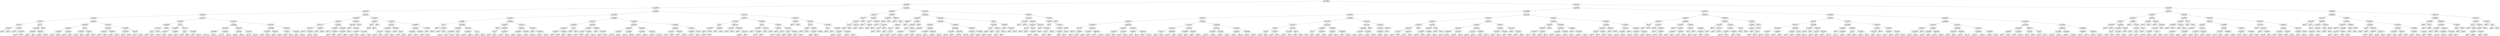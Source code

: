 digraph Tree {
0 [label="X[25] <= 0.2916\ngini = 0.370364388461\nsamples = 188422", shape="box"] ;
1 [label="X[24] <= 0.1600\ngini = 0.442927835829\nsamples = 54287", shape="box"] ;
0 -> 1 ;
2 [label="X[23] <= 16.0539\ngini = 0.493951133398\nsamples = 37849", shape="box"] ;
1 -> 2 ;
3 [label="X[12] <= 0.1445\ngini = 0.368723647082\nsamples = 21776", shape="box"] ;
2 -> 3 ;
4 [label="X[14] <= -0.1518\ngini = 0.327960543093\nsamples = 20570", shape="box"] ;
3 -> 4 ;
5 [label="X[13] <= -0.1857\ngini = 0.303005792858\nsamples = 1257", shape="box"] ;
4 -> 5 ;
6 [label="X[24] <= 0.0238\ngini = 0.134553947757\nsamples = 772", shape="box"] ;
5 -> 6 ;
7 [label="X[10] <= -0.2273\ngini = 0.482421875\nsamples = 32", shape="box"] ;
6 -> 7 ;
8 [label="X[24] <= 0.0118\ngini = 0.165289256198\nsamples = 11", shape="box"] ;
7 -> 8 ;
9 [label="gini = 0.0000\nsamples = 1\nvalue = [ 0.  1.]", shape="box"] ;
8 -> 9 ;
10 [label="gini = 0.0000\nsamples = 10\nvalue = [ 10.   0.]", shape="box"] ;
8 -> 10 ;
11 [label="X[18] <= -0.1068\ngini = 0.244897959184\nsamples = 21", shape="box"] ;
7 -> 11 ;
12 [label="gini = 0.0000\nsamples = 2\nvalue = [ 2.  0.]", shape="box"] ;
11 -> 12 ;
13 [label="X[11] <= -0.1899\ngini = 0.0997229916898\nsamples = 19", shape="box"] ;
11 -> 13 ;
14 [label="gini = 0.0000\nsamples = 17\nvalue = [  0.  17.]", shape="box"] ;
13 -> 14 ;
15 [label="gini = 0.5000\nsamples = 2\nvalue = [ 1.  1.]", shape="box"] ;
13 -> 15 ;
16 [label="X[28] <= 2.7727\ngini = 0.095\nsamples = 740", shape="box"] ;
6 -> 16 ;
17 [label="X[11] <= -0.2163\ngini = 0.0880094408922\nsamples = 737", shape="box"] ;
16 -> 17 ;
18 [label="X[24] <= 0.1404\ngini = 0.0266617969321\nsamples = 518", shape="box"] ;
17 -> 18 ;
19 [label="gini = 0.0230\nsamples = 515\nvalue = [ 509.    6.]", shape="box"] ;
18 -> 19 ;
20 [label="gini = 0.4444\nsamples = 3\nvalue = [ 2.  1.]", shape="box"] ;
18 -> 20 ;
21 [label="X[23] <= 15.5001\ngini = 0.21617564271\nsamples = 219", shape="box"] ;
17 -> 21 ;
22 [label="gini = 0.3389\nsamples = 111\nvalue = [ 87.  24.]", shape="box"] ;
21 -> 22 ;
23 [label="gini = 0.0540\nsamples = 108\nvalue = [ 105.    3.]", shape="box"] ;
21 -> 23 ;
24 [label="gini = 0.0000\nsamples = 3\nvalue = [ 0.  3.]", shape="box"] ;
16 -> 24 ;
25 [label="X[23] <= 15.1571\ngini = 0.464627484324\nsamples = 485", shape="box"] ;
5 -> 25 ;
26 [label="X[25] <= -0.0425\ngini = 0.490795686978\nsamples = 199", shape="box"] ;
25 -> 26 ;
27 [label="X[0] <= 6.9747\ngini = 0.426827620377\nsamples = 149", shape="box"] ;
26 -> 27 ;
28 [label="X[17] <= -0.0925\ngini = 0.36920925354\nsamples = 131", shape="box"] ;
27 -> 28 ;
29 [label="gini = 0.3200\nsamples = 15\nvalue = [ 12.   3.]", shape="box"] ;
28 -> 29 ;
30 [label="gini = 0.2854\nsamples = 116\nvalue = [ 20.  96.]", shape="box"] ;
28 -> 30 ;
31 [label="X[15] <= -0.0291\ngini = 0.345679012346\nsamples = 18", shape="box"] ;
27 -> 31 ;
32 [label="gini = 0.3750\nsamples = 4\nvalue = [ 1.  3.]", shape="box"] ;
31 -> 32 ;
33 [label="gini = 0.1327\nsamples = 14\nvalue = [ 13.   1.]", shape="box"] ;
31 -> 33 ;
34 [label="X[0] <= 3.5368\ngini = 0.32\nsamples = 50", shape="box"] ;
26 -> 34 ;
35 [label="X[27] <= 0.3462\ngini = 0.345679012346\nsamples = 9", shape="box"] ;
34 -> 35 ;
36 [label="gini = 0.0000\nsamples = 2\nvalue = [ 2.  0.]", shape="box"] ;
35 -> 36 ;
37 [label="gini = 0.0000\nsamples = 7\nvalue = [ 0.  7.]", shape="box"] ;
35 -> 37 ;
38 [label="X[4] <= 7.2359\ngini = 0.135633551457\nsamples = 41", shape="box"] ;
34 -> 38 ;
39 [label="gini = 0.0950\nsamples = 40\nvalue = [ 38.   2.]", shape="box"] ;
38 -> 39 ;
40 [label="gini = 0.0000\nsamples = 1\nvalue = [ 0.  1.]", shape="box"] ;
38 -> 40 ;
41 [label="X[24] <= 0.1172\ngini = 0.351239669421\nsamples = 286", shape="box"] ;
25 -> 41 ;
42 [label="X[9] <= 4.7200\ngini = 0.271435361996\nsamples = 247", shape="box"] ;
41 -> 42 ;
43 [label="X[22] <= 16.2554\ngini = 0.486111111111\nsamples = 24", shape="box"] ;
42 -> 43 ;
44 [label="gini = 0.2188\nsamples = 16\nvalue = [  2.  14.]", shape="box"] ;
43 -> 44 ;
45 [label="gini = 0.0000\nsamples = 8\nvalue = [ 8.  0.]", shape="box"] ;
43 -> 45 ;
46 [label="X[24] <= 0.0330\ngini = 0.205996501036\nsamples = 223", shape="box"] ;
42 -> 46 ;
47 [label="gini = 0.3200\nsamples = 5\nvalue = [ 1.  4.]", shape="box"] ;
46 -> 47 ;
48 [label="gini = 0.1815\nsamples = 218\nvalue = [ 196.   22.]", shape="box"] ;
46 -> 48 ;
49 [label="X[23] <= 15.8568\ngini = 0.460223537147\nsamples = 39", shape="box"] ;
41 -> 49 ;
50 [label="X[19] <= 18.6343\ngini = 0.0831758034026\nsamples = 23", shape="box"] ;
49 -> 50 ;
51 [label="gini = 0.0000\nsamples = 1\nvalue = [ 1.  0.]", shape="box"] ;
50 -> 51 ;
52 [label="gini = 0.0000\nsamples = 22\nvalue = [  0.  22.]", shape="box"] ;
50 -> 52 ;
53 [label="X[28] <= -1.0798\ngini = 0.3046875\nsamples = 16", shape="box"] ;
49 -> 53 ;
54 [label="gini = 0.3750\nsamples = 4\nvalue = [ 1.  3.]", shape="box"] ;
53 -> 54 ;
55 [label="gini = 0.0000\nsamples = 12\nvalue = [ 12.   0.]", shape="box"] ;
53 -> 55 ;
56 [label="X[17] <= -0.1327\ngini = 0.278479111168\nsamples = 19313", shape="box"] ;
4 -> 56 ;
57 [label="X[17] <= -0.1892\ngini = 0.230029608376\nsamples = 543", shape="box"] ;
56 -> 57 ;
58 [label="X[20] <= 16.3568\ngini = 0.0189855974849\nsamples = 313", shape="box"] ;
57 -> 58 ;
59 [label="X[7] <= 7.2491\ngini = 0.277777777778\nsamples = 18", shape="box"] ;
58 -> 59 ;
60 [label="X[21] <= 14.9300\ngini = 0.5\nsamples = 6", shape="box"] ;
59 -> 60 ;
61 [label="gini = 0.0000\nsamples = 2\nvalue = [ 2.  0.]", shape="box"] ;
60 -> 61 ;
62 [label="gini = 0.3750\nsamples = 4\nvalue = [ 1.  3.]", shape="box"] ;
60 -> 62 ;
63 [label="gini = 0.0000\nsamples = 12\nvalue = [ 12.   0.]", shape="box"] ;
59 -> 63 ;
64 [label="gini = 0.0000\nsamples = 295\nvalue = [ 295.    0.]", shape="box"] ;
58 -> 64 ;
65 [label="X[25] <= -0.8152\ngini = 0.42\nsamples = 230", shape="box"] ;
57 -> 65 ;
66 [label="X[23] <= 15.5993\ngini = 0.499865627519\nsamples = 122", shape="box"] ;
65 -> 66 ;
67 [label="X[0] <= 3.6646\ngini = 0.422091412742\nsamples = 76", shape="box"] ;
66 -> 67 ;
68 [label="gini = 0.2515\nsamples = 61\nvalue = [  9.  52.]", shape="box"] ;
67 -> 68 ;
69 [label="gini = 0.1244\nsamples = 15\nvalue = [ 14.   1.]", shape="box"] ;
67 -> 69 ;
70 [label="X[24] <= 0.1237\ngini = 0.258034026465\nsamples = 46", shape="box"] ;
66 -> 70 ;
71 [label="gini = 0.1356\nsamples = 41\nvalue = [ 38.   3.]", shape="box"] ;
70 -> 71 ;
72 [label="gini = 0.3200\nsamples = 5\nvalue = [ 1.  4.]", shape="box"] ;
70 -> 72 ;
73 [label="X[3] <= 1.6112\ngini = 0.152777777778\nsamples = 108", shape="box"] ;
65 -> 73 ;
74 [label="X[7] <= 4.7930\ngini = 0.48\nsamples = 5", shape="box"] ;
73 -> 74 ;
75 [label="gini = 0.0000\nsamples = 2\nvalue = [ 2.  0.]", shape="box"] ;
74 -> 75 ;
76 [label="gini = 0.0000\nsamples = 3\nvalue = [ 0.  3.]", shape="box"] ;
74 -> 76 ;
77 [label="X[24] <= 0.0239\ngini = 0.109718163823\nsamples = 103", shape="box"] ;
73 -> 77 ;
78 [label="gini = 0.0000\nsamples = 1\nvalue = [ 0.  1.]", shape="box"] ;
77 -> 78 ;
79 [label="gini = 0.0932\nsamples = 102\nvalue = [ 97.   5.]", shape="box"] ;
77 -> 79 ;
80 [label="X[17] <= 0.1425\ngini = 0.250692472515\nsamples = 18770", shape="box"] ;
56 -> 80 ;
81 [label="X[1] <= 5.2065\ngini = 0.225808581932\nsamples = 18345", shape="box"] ;
80 -> 81 ;
82 [label="X[27] <= 1.0113\ngini = 0.159073391482\nsamples = 16229", shape="box"] ;
81 -> 82 ;
83 [label="X[25] <= -0.5656\ngini = 0.088732639086\nsamples = 12873", shape="box"] ;
82 -> 83 ;
84 [label="gini = 0.0571\nsamples = 10708\nvalue = [   315.  10393.]", shape="box"] ;
83 -> 84 ;
85 [label="gini = 0.2279\nsamples = 2165\nvalue = [  284.  1881.]", shape="box"] ;
83 -> 85 ;
86 [label="X[0] <= 4.4183\ngini = 0.367746345115\nsamples = 3356", shape="box"] ;
82 -> 86 ;
87 [label="gini = 0.3001\nsamples = 2562\nvalue = [  471.  2091.]", shape="box"] ;
86 -> 87 ;
88 [label="gini = 0.4911\nsamples = 794\nvalue = [ 344.  450.]", shape="box"] ;
86 -> 88 ;
89 [label="X[9] <= 13.4554\ngini = 0.496219281664\nsamples = 2116", shape="box"] ;
81 -> 89 ;
90 [label="X[0] <= 5.4794\ngini = 0.2202889848\nsamples = 730", shape="box"] ;
89 -> 90 ;
91 [label="gini = 0.4537\nsamples = 138\nvalue = [ 90.  48.]", shape="box"] ;
90 -> 91 ;
92 [label="gini = 0.1376\nsamples = 592\nvalue = [ 548.   44.]", shape="box"] ;
90 -> 92 ;
93 [label="X[1] <= 7.5554\ngini = 0.361295911079\nsamples = 1386", shape="box"] ;
89 -> 93 ;
94 [label="gini = 0.1580\nsamples = 1029\nvalue = [  89.  940.]", shape="box"] ;
93 -> 94 ;
95 [label="gini = 0.4426\nsamples = 357\nvalue = [ 239.  118.]", shape="box"] ;
93 -> 95 ;
96 [label="X[16] <= 0.1870\ngini = 0.196716955017\nsamples = 425", shape="box"] ;
80 -> 96 ;
97 [label="X[24] <= 0.0504\ngini = 0.412253469686\nsamples = 148", shape="box"] ;
96 -> 97 ;
98 [label="X[5] <= 10.0197\ngini = 0.417823228634\nsamples = 37", shape="box"] ;
97 -> 98 ;
99 [label="gini = 0.1855\nsamples = 29\nvalue = [  3.  26.]", shape="box"] ;
98 -> 99 ;
100 [label="gini = 0.0000\nsamples = 8\nvalue = [ 8.  0.]", shape="box"] ;
98 -> 100 ;
101 [label="X[24] <= 0.1223\ngini = 0.259394529665\nsamples = 111", shape="box"] ;
97 -> 101 ;
102 [label="gini = 0.1876\nsamples = 105\nvalue = [ 94.  11.]", shape="box"] ;
101 -> 102 ;
103 [label="gini = 0.0000\nsamples = 6\nvalue = [ 0.  6.]", shape="box"] ;
101 -> 103 ;
104 [label="X[19] <= 17.5428\ngini = 0.0284638142032\nsamples = 277", shape="box"] ;
96 -> 104 ;
105 [label="X[8] <= 8.4201\ngini = 0.444444444444\nsamples = 6", shape="box"] ;
104 -> 105 ;
106 [label="gini = 0.0000\nsamples = 2\nvalue = [ 0.  2.]", shape="box"] ;
105 -> 106 ;
107 [label="gini = 0.0000\nsamples = 4\nvalue = [ 4.  0.]", shape="box"] ;
105 -> 107 ;
108 [label="X[26] <= -4.0648\ngini = 0.0146512166229\nsamples = 271", shape="box"] ;
104 -> 108 ;
109 [label="gini = 0.5000\nsamples = 2\nvalue = [ 1.  1.]", shape="box"] ;
108 -> 109 ;
110 [label="gini = 0.0074\nsamples = 269\nvalue = [ 268.    1.]", shape="box"] ;
108 -> 110 ;
111 [label="X[11] <= 0.1727\ngini = 0.21656917183\nsamples = 1206", shape="box"] ;
3 -> 111 ;
112 [label="X[23] <= 15.0586\ngini = 0.447692592169\nsamples = 337", shape="box"] ;
111 -> 112 ;
113 [label="X[1] <= 4.4608\ngini = 0.486522610826\nsamples = 134", shape="box"] ;
112 -> 113 ;
114 [label="X[15] <= 0.0873\ngini = 0.277777777778\nsamples = 78", shape="box"] ;
113 -> 114 ;
115 [label="X[18] <= -0.1837\ngini = 0.177742511406\nsamples = 71", shape="box"] ;
114 -> 115 ;
116 [label="gini = 0.0000\nsamples = 2\nvalue = [ 2.  0.]", shape="box"] ;
115 -> 116 ;
117 [label="X[28] <= 1.4195\ngini = 0.134425540853\nsamples = 69", shape="box"] ;
115 -> 117 ;
118 [label="gini = 0.1107\nsamples = 68\nvalue = [  4.  64.]", shape="box"] ;
117 -> 118 ;
119 [label="gini = 0.0000\nsamples = 1\nvalue = [ 1.  0.]", shape="box"] ;
117 -> 119 ;
120 [label="X[10] <= 0.1540\ngini = 0.244897959184\nsamples = 7", shape="box"] ;
114 -> 120 ;
121 [label="gini = 0.0000\nsamples = 1\nvalue = [ 0.  1.]", shape="box"] ;
120 -> 121 ;
122 [label="gini = 0.0000\nsamples = 6\nvalue = [ 6.  0.]", shape="box"] ;
120 -> 122 ;
123 [label="X[25] <= -0.8846\ngini = 0.356505102041\nsamples = 56", shape="box"] ;
113 -> 123 ;
124 [label="X[2] <= 4.5878\ngini = 0.493827160494\nsamples = 18", shape="box"] ;
123 -> 124 ;
125 [label="gini = 0.0000\nsamples = 4\nvalue = [ 4.  0.]", shape="box"] ;
124 -> 125 ;
126 [label="X[0] <= 6.6874\ngini = 0.408163265306\nsamples = 14", shape="box"] ;
124 -> 126 ;
127 [label="gini = 0.0000\nsamples = 9\nvalue = [ 0.  9.]", shape="box"] ;
126 -> 127 ;
128 [label="gini = 0.3200\nsamples = 5\nvalue = [ 4.  1.]", shape="box"] ;
126 -> 128 ;
129 [label="X[24] <= 0.1036\ngini = 0.145429362881\nsamples = 38", shape="box"] ;
123 -> 129 ;
130 [label="X[21] <= 12.6437\ngini = 0.054012345679\nsamples = 36", shape="box"] ;
129 -> 130 ;
131 [label="gini = 0.0000\nsamples = 1\nvalue = [ 0.  1.]", shape="box"] ;
130 -> 131 ;
132 [label="gini = 0.0000\nsamples = 35\nvalue = [ 35.   0.]", shape="box"] ;
130 -> 132 ;
133 [label="gini = 0.0000\nsamples = 2\nvalue = [ 0.  2.]", shape="box"] ;
129 -> 133 ;
134 [label="X[24] <= 0.1303\ngini = 0.291780921643\nsamples = 203", shape="box"] ;
112 -> 134 ;
135 [label="X[24] <= 0.0300\ngini = 0.212797783934\nsamples = 190", shape="box"] ;
134 -> 135 ;
136 [label="gini = 0.0000\nsamples = 5\nvalue = [ 0.  5.]", shape="box"] ;
135 -> 136 ;
137 [label="X[1] <= 1.5878\ngini = 0.175661066472\nsamples = 185", shape="box"] ;
135 -> 137 ;
138 [label="X[23] <= 15.8453\ngini = 0.444444444444\nsamples = 6", shape="box"] ;
137 -> 138 ;
139 [label="gini = 0.0000\nsamples = 4\nvalue = [ 0.  4.]", shape="box"] ;
138 -> 139 ;
140 [label="gini = 0.0000\nsamples = 2\nvalue = [ 2.  0.]", shape="box"] ;
138 -> 140 ;
141 [label="X[7] <= 11.9914\ngini = 0.144190256234\nsamples = 179", shape="box"] ;
137 -> 141 ;
142 [label="gini = 0.1271\nsamples = 176\nvalue = [ 164.   12.]", shape="box"] ;
141 -> 142 ;
143 [label="gini = 0.4444\nsamples = 3\nvalue = [ 1.  2.]", shape="box"] ;
141 -> 143 ;
144 [label="gini = 0.0000\nsamples = 13\nvalue = [  0.  13.]", shape="box"] ;
134 -> 144 ;
145 [label="X[24] <= 0.0194\ngini = 0.0773080177605\nsamples = 869", shape="box"] ;
111 -> 145 ;
146 [label="X[11] <= 0.2209\ngini = 0.498269896194\nsamples = 17", shape="box"] ;
145 -> 146 ;
147 [label="X[5] <= 21.0830\ngini = 0.32\nsamples = 10", shape="box"] ;
146 -> 147 ;
148 [label="gini = 0.0000\nsamples = 8\nvalue = [ 0.  8.]", shape="box"] ;
147 -> 148 ;
149 [label="gini = 0.0000\nsamples = 2\nvalue = [ 2.  0.]", shape="box"] ;
147 -> 149 ;
150 [label="gini = 0.0000\nsamples = 7\nvalue = [ 7.  0.]", shape="box"] ;
146 -> 150 ;
151 [label="X[23] <= 14.7743\ngini = 0.0613717516366\nsamples = 852", shape="box"] ;
145 -> 151 ;
152 [label="X[14] <= 0.2164\ngini = 0.238140581717\nsamples = 152", shape="box"] ;
151 -> 152 ;
153 [label="X[0] <= 4.7789\ngini = 0.451843043995\nsamples = 58", shape="box"] ;
152 -> 153 ;
154 [label="X[17] <= -0.1128\ngini = 0.444444444444\nsamples = 24", shape="box"] ;
153 -> 154 ;
155 [label="gini = 0.0000\nsamples = 6\nvalue = [ 6.  0.]", shape="box"] ;
154 -> 155 ;
156 [label="gini = 0.1975\nsamples = 18\nvalue = [  2.  16.]", shape="box"] ;
154 -> 156 ;
157 [label="X[27] <= -5.2019\ngini = 0.207612456747\nsamples = 34", shape="box"] ;
153 -> 157 ;
158 [label="gini = 0.0000\nsamples = 2\nvalue = [ 0.  2.]", shape="box"] ;
157 -> 158 ;
159 [label="gini = 0.1172\nsamples = 32\nvalue = [ 30.   2.]", shape="box"] ;
157 -> 159 ;
160 [label="X[24] <= 0.0695\ngini = 0.0210502489814\nsamples = 94", shape="box"] ;
152 -> 160 ;
161 [label="gini = 0.0000\nsamples = 89\nvalue = [ 89.   0.]", shape="box"] ;
160 -> 161 ;
162 [label="X[2] <= 4.5658\ngini = 0.32\nsamples = 5", shape="box"] ;
160 -> 162 ;
163 [label="gini = 0.0000\nsamples = 4\nvalue = [ 4.  0.]", shape="box"] ;
162 -> 163 ;
164 [label="gini = 0.0000\nsamples = 1\nvalue = [ 0.  1.]", shape="box"] ;
162 -> 164 ;
165 [label="X[9] <= 13.3947\ngini = 0.0169959183673\nsamples = 700", shape="box"] ;
151 -> 165 ;
166 [label="X[24] <= 0.1377\ngini = 0.0142442811887\nsamples = 697", shape="box"] ;
165 -> 166 ;
167 [label="X[24] <= 0.0326\ngini = 0.0114609373054\nsamples = 694", shape="box"] ;
166 -> 167 ;
168 [label="gini = 0.1975\nsamples = 18\nvalue = [ 16.   2.]", shape="box"] ;
167 -> 168 ;
169 [label="gini = 0.0059\nsamples = 676\nvalue = [ 674.    2.]", shape="box"] ;
167 -> 169 ;
170 [label="X[18] <= 0.0565\ngini = 0.444444444444\nsamples = 3", shape="box"] ;
166 -> 170 ;
171 [label="gini = 0.0000\nsamples = 1\nvalue = [ 0.  1.]", shape="box"] ;
170 -> 171 ;
172 [label="gini = 0.0000\nsamples = 2\nvalue = [ 2.  0.]", shape="box"] ;
170 -> 172 ;
173 [label="X[11] <= 0.2458\ngini = 0.444444444444\nsamples = 3", shape="box"] ;
165 -> 173 ;
174 [label="gini = 0.0000\nsamples = 1\nvalue = [ 0.  1.]", shape="box"] ;
173 -> 174 ;
175 [label="gini = 0.0000\nsamples = 2\nvalue = [ 2.  0.]", shape="box"] ;
173 -> 175 ;
176 [label="X[17] <= 0.0919\ngini = 0.405299656874\nsamples = 16073", shape="box"] ;
2 -> 176 ;
177 [label="X[17] <= -0.0651\ngini = 0.452627645279\nsamples = 12823", shape="box"] ;
176 -> 177 ;
178 [label="X[17] <= -0.1070\ngini = 0.149388418009\nsamples = 4231", shape="box"] ;
177 -> 178 ;
179 [label="X[8] <= 2.9710\ngini = 0.0488610857119\nsamples = 2993", shape="box"] ;
178 -> 179 ;
180 [label="X[18] <= -0.1411\ngini = 0.5\nsamples = 14", shape="box"] ;
179 -> 180 ;
181 [label="gini = 0.0000\nsamples = 5\nvalue = [ 5.  0.]", shape="box"] ;
180 -> 181 ;
182 [label="X[14] <= 0.0827\ngini = 0.345679012346\nsamples = 9", shape="box"] ;
180 -> 182 ;
183 [label="gini = 0.0000\nsamples = 7\nvalue = [ 0.  7.]", shape="box"] ;
182 -> 183 ;
184 [label="gini = 0.0000\nsamples = 2\nvalue = [ 2.  0.]", shape="box"] ;
182 -> 184 ;
185 [label="X[16] <= -0.1434\ngini = 0.0446108098527\nsamples = 2979", shape="box"] ;
179 -> 185 ;
186 [label="X[20] <= 19.1424\ngini = 0.00709930138751\nsamples = 1965", shape="box"] ;
185 -> 186 ;
187 [label="X[23] <= 17.2593\ngini = 0.00609440725765\nsamples = 1963", shape="box"] ;
186 -> 187 ;
188 [label="gini = 0.0051\nsamples = 1959\nvalue = [ 1954.     5.]", shape="box"] ;
187 -> 188 ;
189 [label="gini = 0.3750\nsamples = 4\nvalue = [ 3.  1.]", shape="box"] ;
187 -> 189 ;
190 [label="X[0] <= 1.9709\ngini = 0.5\nsamples = 2", shape="box"] ;
186 -> 190 ;
191 [label="gini = 0.0000\nsamples = 1\nvalue = [ 0.  1.]", shape="box"] ;
190 -> 191 ;
192 [label="gini = 0.0000\nsamples = 1\nvalue = [ 1.  0.]", shape="box"] ;
190 -> 192 ;
193 [label="X[24] <= 0.1405\ngini = 0.113077662236\nsamples = 1014", shape="box"] ;
185 -> 193 ;
194 [label="X[23] <= 16.2257\ngini = 0.0760503470445\nsamples = 884", shape="box"] ;
193 -> 194 ;
195 [label="gini = 0.2368\nsamples = 102\nvalue = [ 88.  14.]", shape="box"] ;
194 -> 195 ;
196 [label="gini = 0.0523\nsamples = 782\nvalue = [ 761.   21.]", shape="box"] ;
194 -> 196 ;
197 [label="X[4] <= 1.3598\ngini = 0.32\nsamples = 130", shape="box"] ;
193 -> 197 ;
198 [label="gini = 0.4321\nsamples = 19\nvalue = [  6.  13.]", shape="box"] ;
197 -> 198 ;
199 [label="gini = 0.2068\nsamples = 111\nvalue = [ 98.  13.]", shape="box"] ;
197 -> 199 ;
200 [label="X[12] <= -0.1138\ngini = 0.340145526293\nsamples = 1238", shape="box"] ;
178 -> 200 ;
201 [label="X[22] <= 16.3302\ngini = 0.03583035857\nsamples = 274", shape="box"] ;
200 -> 201 ;
202 [label="gini = 0.0000\nsamples = 1\nvalue = [ 0.  1.]", shape="box"] ;
201 -> 202 ;
203 [label="X[9] <= 2.8280\ngini = 0.0288746662373\nsamples = 273", shape="box"] ;
201 -> 203 ;
204 [label="X[18] <= -0.0974\ngini = 0.5\nsamples = 2", shape="box"] ;
203 -> 204 ;
205 [label="gini = 0.0000\nsamples = 1\nvalue = [ 1.  0.]", shape="box"] ;
204 -> 205 ;
206 [label="gini = 0.0000\nsamples = 1\nvalue = [ 0.  1.]", shape="box"] ;
204 -> 206 ;
207 [label="X[13] <= -0.1276\ngini = 0.0218951267003\nsamples = 271", shape="box"] ;
203 -> 207 ;
208 [label="gini = 0.0000\nsamples = 246\nvalue = [ 246.    0.]", shape="box"] ;
207 -> 208 ;
209 [label="gini = 0.2112\nsamples = 25\nvalue = [ 22.   3.]", shape="box"] ;
207 -> 209 ;
210 [label="X[13] <= 0.0779\ngini = 0.397720424924\nsamples = 964", shape="box"] ;
200 -> 210 ;
211 [label="X[23] <= 16.2799\ngini = 0.465332971535\nsamples = 676", shape="box"] ;
210 -> 211 ;
212 [label="X[19] <= 19.3101\ngini = 0.486695840249\nsamples = 141", shape="box"] ;
211 -> 212 ;
213 [label="gini = 0.2188\nsamples = 32\nvalue = [ 28.   4.]", shape="box"] ;
212 -> 213 ;
214 [label="gini = 0.4070\nsamples = 109\nvalue = [ 31.  78.]", shape="box"] ;
212 -> 214 ;
215 [label="X[1] <= 1.6146\ngini = 0.429424403878\nsamples = 535", shape="box"] ;
211 -> 215 ;
216 [label="gini = 0.4981\nsamples = 196\nvalue = [ 104.   92.]", shape="box"] ;
215 -> 216 ;
217 [label="gini = 0.3446\nsamples = 339\nvalue = [ 264.   75.]", shape="box"] ;
215 -> 217 ;
218 [label="X[6] <= 2.6094\ngini = 0.0987413194444\nsamples = 288", shape="box"] ;
210 -> 218 ;
219 [label="gini = 0.0000\nsamples = 1\nvalue = [ 0.  1.]", shape="box"] ;
218 -> 219 ;
220 [label="X[2] <= 1.6029\ngini = 0.0928019036288\nsamples = 287", shape="box"] ;
218 -> 220 ;
221 [label="gini = 0.1913\nsamples = 112\nvalue = [ 100.   12.]", shape="box"] ;
220 -> 221 ;
222 [label="gini = 0.0226\nsamples = 175\nvalue = [ 173.    2.]", shape="box"] ;
220 -> 222 ;
223 [label="X[12] <= -0.1189\ngini = 0.498894537034\nsamples = 8592", shape="box"] ;
177 -> 223 ;
224 [label="X[11] <= -0.1497\ngini = 0.122351384094\nsamples = 1161", shape="box"] ;
223 -> 224 ;
225 [label="X[8] <= 10.5563\ngini = 0.0390649373496\nsamples = 853", shape="box"] ;
224 -> 225 ;
226 [label="X[2] <= 1.0467\ngini = 0.0280644875318\nsamples = 843", shape="box"] ;
225 -> 226 ;
227 [label="X[6] <= 2.9484\ngini = 0.444444444444\nsamples = 3", shape="box"] ;
226 -> 227 ;
228 [label="gini = 0.0000\nsamples = 1\nvalue = [ 1.  0.]", shape="box"] ;
227 -> 228 ;
229 [label="gini = 0.0000\nsamples = 2\nvalue = [ 0.  2.]", shape="box"] ;
227 -> 229 ;
230 [label="X[24] <= 0.0248\ngini = 0.0235260770975\nsamples = 840", shape="box"] ;
226 -> 230 ;
231 [label="gini = 0.0000\nsamples = 1\nvalue = [ 0.  1.]", shape="box"] ;
230 -> 231 ;
232 [label="gini = 0.0212\nsamples = 839\nvalue = [ 830.    9.]", shape="box"] ;
230 -> 232 ;
233 [label="X[13] <= -0.2324\ngini = 0.5\nsamples = 10", shape="box"] ;
225 -> 233 ;
234 [label="gini = 0.0000\nsamples = 5\nvalue = [ 5.  0.]", shape="box"] ;
233 -> 234 ;
235 [label="gini = 0.0000\nsamples = 5\nvalue = [ 0.  5.]", shape="box"] ;
233 -> 235 ;
236 [label="X[7] <= 8.1009\ngini = 0.309727610052\nsamples = 308", shape="box"] ;
224 -> 236 ;
237 [label="X[7] <= 3.1540\ngini = 0.259612232757\nsamples = 287", shape="box"] ;
236 -> 237 ;
238 [label="X[17] <= 0.0639\ngini = 0.21875\nsamples = 8", shape="box"] ;
237 -> 238 ;
239 [label="gini = 0.0000\nsamples = 7\nvalue = [ 0.  7.]", shape="box"] ;
238 -> 239 ;
240 [label="gini = 0.0000\nsamples = 1\nvalue = [ 1.  0.]", shape="box"] ;
238 -> 240 ;
241 [label="X[24] <= 0.0477\ngini = 0.23005870942\nsamples = 279", shape="box"] ;
237 -> 241 ;
242 [label="gini = 0.0000\nsamples = 3\nvalue = [ 0.  3.]", shape="box"] ;
241 -> 242 ;
243 [label="gini = 0.2160\nsamples = 276\nvalue = [ 242.   34.]", shape="box"] ;
241 -> 243 ;
244 [label="X[1] <= 3.9989\ngini = 0.408163265306\nsamples = 21", shape="box"] ;
236 -> 244 ;
245 [label="gini = 0.0000\nsamples = 14\nvalue = [  0.  14.]", shape="box"] ;
244 -> 245 ;
246 [label="X[16] <= -0.0267\ngini = 0.244897959184\nsamples = 7", shape="box"] ;
244 -> 246 ;
247 [label="gini = 0.0000\nsamples = 1\nvalue = [ 0.  1.]", shape="box"] ;
246 -> 247 ;
248 [label="gini = 0.0000\nsamples = 6\nvalue = [ 6.  0.]", shape="box"] ;
246 -> 248 ;
249 [label="X[11] <= 0.0906\ngini = 0.496685742628\nsamples = 7431", shape="box"] ;
223 -> 249 ;
250 [label="X[23] <= 16.3815\ngini = 0.463375384177\nsamples = 6115", shape="box"] ;
249 -> 250 ;
251 [label="X[24] <= 0.1308\ngini = 0.329737647606\nsamples = 1969", shape="box"] ;
250 -> 251 ;
252 [label="X[4] <= 1.6075\ngini = 0.44529341848\nsamples = 1043", shape="box"] ;
251 -> 252 ;
253 [label="gini = 0.0990\nsamples = 268\nvalue = [  14.  254.]", shape="box"] ;
252 -> 253 ;
254 [label="gini = 0.4908\nsamples = 775\nvalue = [ 335.  440.]", shape="box"] ;
252 -> 254 ;
255 [label="X[19] <= 19.2694\ngini = 0.123070499932\nsamples = 926", shape="box"] ;
251 -> 255 ;
256 [label="gini = 0.4444\nsamples = 30\nvalue = [ 20.  10.]", shape="box"] ;
255 -> 256 ;
257 [label="gini = 0.0873\nsamples = 896\nvalue = [  41.  855.]", shape="box"] ;
255 -> 257 ;
258 [label="X[2] <= 1.4196\ngini = 0.492552466893\nsamples = 4146", shape="box"] ;
250 -> 258 ;
259 [label="X[2] <= 1.2856\ngini = 0.277342687873\nsamples = 1022", shape="box"] ;
258 -> 259 ;
260 [label="gini = 0.1607\nsamples = 522\nvalue = [  46.  476.]", shape="box"] ;
259 -> 260 ;
261 [label="gini = 0.3730\nsamples = 500\nvalue = [ 124.  376.]", shape="box"] ;
259 -> 261 ;
262 [label="X[24] <= 0.0702\ngini = 0.498413013291\nsamples = 3124", shape="box"] ;
258 -> 262 ;
263 [label="gini = 0.1945\nsamples = 174\nvalue = [  19.  155.]", shape="box"] ;
262 -> 263 ;
264 [label="gini = 0.4944\nsamples = 2950\nvalue = [ 1631.  1319.]", shape="box"] ;
262 -> 264 ;
265 [label="X[12] <= 0.1346\ngini = 0.181699864192\nsamples = 1316", shape="box"] ;
249 -> 265 ;
266 [label="X[24] <= 0.0609\ngini = 0.395868184899\nsamples = 401", shape="box"] ;
265 -> 266 ;
267 [label="X[11] <= 0.1177\ngini = 0.235537190083\nsamples = 22", shape="box"] ;
266 -> 267 ;
268 [label="gini = 0.0000\nsamples = 15\nvalue = [  0.  15.]", shape="box"] ;
267 -> 268 ;
269 [label="gini = 0.4898\nsamples = 7\nvalue = [ 3.  4.]", shape="box"] ;
267 -> 269 ;
270 [label="X[9] <= 3.1468\ngini = 0.362152867218\nsamples = 379", shape="box"] ;
266 -> 270 ;
271 [label="gini = 0.2604\nsamples = 13\nvalue = [  2.  11.]", shape="box"] ;
270 -> 271 ;
272 [label="gini = 0.3385\nsamples = 366\nvalue = [ 287.   79.]", shape="box"] ;
270 -> 272 ;
273 [label="X[7] <= 16.0412\ngini = 0.051083042193\nsamples = 915", shape="box"] ;
265 -> 273 ;
274 [label="X[13] <= 0.1499\ngini = 0.0450404315591\nsamples = 911", shape="box"] ;
273 -> 274 ;
275 [label="gini = 0.1866\nsamples = 144\nvalue = [ 129.   15.]", shape="box"] ;
274 -> 275 ;
276 [label="gini = 0.0155\nsamples = 767\nvalue = [ 761.    6.]", shape="box"] ;
274 -> 276 ;
277 [label="X[3] <= 10.3536\ngini = 0.375\nsamples = 4", shape="box"] ;
273 -> 277 ;
278 [label="gini = 0.0000\nsamples = 3\nvalue = [ 0.  3.]", shape="box"] ;
277 -> 278 ;
279 [label="gini = 0.0000\nsamples = 1\nvalue = [ 1.  0.]", shape="box"] ;
277 -> 279 ;
280 [label="X[17] <= 0.1254\ngini = 0.060222295858\nsamples = 3250", shape="box"] ;
176 -> 280 ;
281 [label="X[24] <= 0.1429\ngini = 0.174309478339\nsamples = 819", shape="box"] ;
280 -> 281 ;
282 [label="X[24] <= 0.0541\ngini = 0.114545545999\nsamples = 705", shape="box"] ;
281 -> 282 ;
283 [label="X[8] <= 6.6291\ngini = 0.5\nsamples = 18", shape="box"] ;
282 -> 283 ;
284 [label="X[15] <= 0.0266\ngini = 0.197530864198\nsamples = 9", shape="box"] ;
283 -> 284 ;
285 [label="gini = 0.0000\nsamples = 1\nvalue = [ 1.  0.]", shape="box"] ;
284 -> 285 ;
286 [label="gini = 0.0000\nsamples = 8\nvalue = [ 0.  8.]", shape="box"] ;
284 -> 286 ;
287 [label="X[17] <= 0.0998\ngini = 0.197530864198\nsamples = 9", shape="box"] ;
283 -> 287 ;
288 [label="gini = 0.0000\nsamples = 1\nvalue = [ 0.  1.]", shape="box"] ;
287 -> 288 ;
289 [label="gini = 0.0000\nsamples = 8\nvalue = [ 8.  0.]", shape="box"] ;
287 -> 289 ;
290 [label="X[3] <= 1.0776\ngini = 0.0940824503304\nsamples = 687", shape="box"] ;
282 -> 290 ;
291 [label="X[16] <= 0.1254\ngini = 0.408163265306\nsamples = 7", shape="box"] ;
290 -> 291 ;
292 [label="gini = 0.0000\nsamples = 5\nvalue = [ 0.  5.]", shape="box"] ;
291 -> 292 ;
293 [label="gini = 0.0000\nsamples = 2\nvalue = [ 2.  0.]", shape="box"] ;
291 -> 293 ;
294 [label="X[27] <= -5165.6494\ngini = 0.0816565743945\nsamples = 680", shape="box"] ;
290 -> 294 ;
295 [label="gini = 0.0000\nsamples = 1\nvalue = [ 0.  1.]", shape="box"] ;
294 -> 295 ;
296 [label="X[15] <= 1.4248\ngini = 0.0790732277607\nsamples = 679", shape="box"] ;
294 -> 296 ;
297 [label="gini = 0.0765\nsamples = 678\nvalue = [ 651.   27.]", shape="box"] ;
296 -> 297 ;
298 [label="gini = 0.0000\nsamples = 1\nvalue = [ 0.  1.]", shape="box"] ;
296 -> 298 ;
299 [label="X[22] <= 16.8849\ngini = 0.432132963989\nsamples = 114", shape="box"] ;
281 -> 299 ;
300 [label="X[1] <= 2.6131\ngini = 0.4032\nsamples = 25", shape="box"] ;
299 -> 300 ;
301 [label="X[10] <= -0.2154\ngini = 0.18836565097\nsamples = 19", shape="box"] ;
300 -> 301 ;
302 [label="gini = 0.0000\nsamples = 1\nvalue = [ 1.  0.]", shape="box"] ;
301 -> 302 ;
303 [label="X[11] <= 0.0693\ngini = 0.104938271605\nsamples = 18", shape="box"] ;
301 -> 303 ;
304 [label="gini = 0.0000\nsamples = 17\nvalue = [  0.  17.]", shape="box"] ;
303 -> 304 ;
305 [label="gini = 0.0000\nsamples = 1\nvalue = [ 1.  0.]", shape="box"] ;
303 -> 305 ;
306 [label="X[17] <= 0.0953\ngini = 0.277777777778\nsamples = 6", shape="box"] ;
300 -> 306 ;
307 [label="gini = 0.0000\nsamples = 1\nvalue = [ 0.  1.]", shape="box"] ;
306 -> 307 ;
308 [label="gini = 0.0000\nsamples = 5\nvalue = [ 5.  0.]", shape="box"] ;
306 -> 308 ;
309 [label="X[2] <= 1.4723\ngini = 0.322686529479\nsamples = 89", shape="box"] ;
299 -> 309 ;
310 [label="X[15] <= -0.0235\ngini = 0.465373961219\nsamples = 19", shape="box"] ;
309 -> 310 ;
311 [label="gini = 0.0000\nsamples = 3\nvalue = [ 3.  0.]", shape="box"] ;
310 -> 311 ;
312 [label="X[12] <= 0.1015\ngini = 0.375\nsamples = 16", shape="box"] ;
310 -> 312 ;
313 [label="gini = 0.1653\nsamples = 11\nvalue = [  1.  10.]", shape="box"] ;
312 -> 313 ;
314 [label="gini = 0.4800\nsamples = 5\nvalue = [ 3.  2.]", shape="box"] ;
312 -> 314 ;
315 [label="X[9] <= 4.0262\ngini = 0.156734693878\nsamples = 70", shape="box"] ;
309 -> 315 ;
316 [label="X[6] <= 4.4889\ngini = 0.5\nsamples = 6", shape="box"] ;
315 -> 316 ;
317 [label="gini = 0.0000\nsamples = 3\nvalue = [ 3.  0.]", shape="box"] ;
316 -> 317 ;
318 [label="gini = 0.0000\nsamples = 3\nvalue = [ 0.  3.]", shape="box"] ;
316 -> 318 ;
319 [label="X[20] <= 18.4211\ngini = 0.08935546875\nsamples = 64", shape="box"] ;
315 -> 319 ;
320 [label="gini = 0.4444\nsamples = 3\nvalue = [ 1.  2.]", shape="box"] ;
319 -> 320 ;
321 [label="gini = 0.0322\nsamples = 61\nvalue = [ 60.   1.]", shape="box"] ;
319 -> 321 ;
322 [label="X[24] <= 0.0280\ngini = 0.0179357507013\nsamples = 2431", shape="box"] ;
280 -> 322 ;
323 [label="X[1] <= 2.7532\ngini = 0.489795918367\nsamples = 7", shape="box"] ;
322 -> 323 ;
324 [label="gini = 0.0000\nsamples = 3\nvalue = [ 0.  3.]", shape="box"] ;
323 -> 324 ;
325 [label="gini = 0.0000\nsamples = 4\nvalue = [ 4.  0.]", shape="box"] ;
323 -> 325 ;
326 [label="X[18] <= 0.1031\ngini = 0.01555369027\nsamples = 2424", shape="box"] ;
322 -> 326 ;
327 [label="X[23] <= 16.3670\ngini = 0.21875\nsamples = 40", shape="box"] ;
326 -> 327 ;
328 [label="X[6] <= 3.9985\ngini = 0.375\nsamples = 4", shape="box"] ;
327 -> 328 ;
329 [label="gini = 0.0000\nsamples = 1\nvalue = [ 1.  0.]", shape="box"] ;
328 -> 329 ;
330 [label="gini = 0.0000\nsamples = 3\nvalue = [ 0.  3.]", shape="box"] ;
328 -> 330 ;
331 [label="X[9] <= 3.6454\ngini = 0.104938271605\nsamples = 36", shape="box"] ;
327 -> 331 ;
332 [label="X[25] <= -0.5940\ngini = 0.408163265306\nsamples = 7", shape="box"] ;
331 -> 332 ;
333 [label="gini = 0.0000\nsamples = 5\nvalue = [ 5.  0.]", shape="box"] ;
332 -> 333 ;
334 [label="gini = 0.0000\nsamples = 2\nvalue = [ 0.  2.]", shape="box"] ;
332 -> 334 ;
335 [label="gini = 0.0000\nsamples = 29\nvalue = [ 29.   0.]", shape="box"] ;
331 -> 335 ;
336 [label="X[6] <= 2.6761\ngini = 0.0116759943246\nsamples = 2384", shape="box"] ;
326 -> 336 ;
337 [label="X[27] <= 0.3810\ngini = 0.5\nsamples = 2", shape="box"] ;
336 -> 337 ;
338 [label="gini = 0.0000\nsamples = 1\nvalue = [ 1.  0.]", shape="box"] ;
337 -> 338 ;
339 [label="gini = 0.0000\nsamples = 1\nvalue = [ 0.  1.]", shape="box"] ;
337 -> 339 ;
340 [label="X[18] <= 0.1676\ngini = 0.010855626547\nsamples = 2382", shape="box"] ;
336 -> 340 ;
341 [label="X[18] <= 0.1675\ngini = 0.0310000620001\nsamples = 762", shape="box"] ;
340 -> 341 ;
342 [label="gini = 0.0285\nsamples = 761\nvalue = [ 750.   11.]", shape="box"] ;
341 -> 342 ;
343 [label="gini = 0.0000\nsamples = 1\nvalue = [ 0.  1.]", shape="box"] ;
341 -> 343 ;
344 [label="X[27] <= 3.7254\ngini = 0.00123380582228\nsamples = 1620", shape="box"] ;
340 -> 344 ;
345 [label="gini = 0.0000\nsamples = 1509\nvalue = [ 1509.     0.]", shape="box"] ;
344 -> 345 ;
346 [label="gini = 0.0179\nsamples = 111\nvalue = [ 110.    1.]", shape="box"] ;
344 -> 346 ;
347 [label="X[17] <= -0.1315\ngini = 0.128035069182\nsamples = 16438", shape="box"] ;
1 -> 347 ;
348 [label="X[24] <= 0.2078\ngini = 0.358643664485\nsamples = 205", shape="box"] ;
347 -> 348 ;
349 [label="X[2] <= 1.6189\ngini = 0.237812128419\nsamples = 174", shape="box"] ;
348 -> 349 ;
350 [label="X[14] <= 0.0782\ngini = 0.496527777778\nsamples = 24", shape="box"] ;
349 -> 350 ;
351 [label="X[16] <= -0.1754\ngini = 0.359861591696\nsamples = 17", shape="box"] ;
350 -> 351 ;
352 [label="X[27] <= 0.8059\ngini = 0.375\nsamples = 4", shape="box"] ;
351 -> 352 ;
353 [label="gini = 0.0000\nsamples = 3\nvalue = [ 3.  0.]", shape="box"] ;
352 -> 353 ;
354 [label="gini = 0.0000\nsamples = 1\nvalue = [ 0.  1.]", shape="box"] ;
352 -> 354 ;
355 [label="X[4] <= 1.1792\ngini = 0.14201183432\nsamples = 13", shape="box"] ;
351 -> 355 ;
356 [label="gini = 0.0000\nsamples = 1\nvalue = [ 1.  0.]", shape="box"] ;
355 -> 356 ;
357 [label="gini = 0.0000\nsamples = 12\nvalue = [  0.  12.]", shape="box"] ;
355 -> 357 ;
358 [label="gini = 0.0000\nsamples = 7\nvalue = [ 7.  0.]", shape="box"] ;
350 -> 358 ;
359 [label="X[22] <= 16.8454\ngini = 0.135911111111\nsamples = 150", shape="box"] ;
349 -> 359 ;
360 [label="X[24] <= 0.1747\ngini = 0.5\nsamples = 16", shape="box"] ;
359 -> 360 ;
361 [label="gini = 0.0000\nsamples = 7\nvalue = [ 7.  0.]", shape="box"] ;
360 -> 361 ;
362 [label="X[13] <= 0.0500\ngini = 0.197530864198\nsamples = 9", shape="box"] ;
360 -> 362 ;
363 [label="gini = 0.0000\nsamples = 8\nvalue = [ 0.  8.]", shape="box"] ;
362 -> 363 ;
364 [label="gini = 0.0000\nsamples = 1\nvalue = [ 1.  0.]", shape="box"] ;
362 -> 364 ;
365 [label="X[16] <= -0.1404\ngini = 0.0437736689686\nsamples = 134", shape="box"] ;
359 -> 365 ;
366 [label="gini = 0.0000\nsamples = 113\nvalue = [ 113.    0.]", shape="box"] ;
365 -> 366 ;
367 [label="X[21] <= 17.4890\ngini = 0.244897959184\nsamples = 21", shape="box"] ;
365 -> 367 ;
368 [label="X[6] <= 6.0145\ngini = 0.375\nsamples = 4", shape="box"] ;
367 -> 368 ;
369 [label="gini = 0.0000\nsamples = 3\nvalue = [ 0.  3.]", shape="box"] ;
368 -> 369 ;
370 [label="gini = 0.0000\nsamples = 1\nvalue = [ 1.  0.]", shape="box"] ;
368 -> 370 ;
371 [label="gini = 0.0000\nsamples = 17\nvalue = [ 17.   0.]", shape="box"] ;
367 -> 371 ;
372 [label="X[19] <= 20.4684\ngini = 0.349635796046\nsamples = 31", shape="box"] ;
348 -> 372 ;
373 [label="X[15] <= -0.0498\ngini = 0.244897959184\nsamples = 7", shape="box"] ;
372 -> 373 ;
374 [label="gini = 0.0000\nsamples = 6\nvalue = [ 6.  0.]", shape="box"] ;
373 -> 374 ;
375 [label="gini = 0.0000\nsamples = 1\nvalue = [ 0.  1.]", shape="box"] ;
373 -> 375 ;
376 [label="X[26] <= 0.0348\ngini = 0.0798611111111\nsamples = 24", shape="box"] ;
372 -> 376 ;
377 [label="gini = 0.0000\nsamples = 23\nvalue = [  0.  23.]", shape="box"] ;
376 -> 377 ;
378 [label="gini = 0.0000\nsamples = 1\nvalue = [ 1.  0.]", shape="box"] ;
376 -> 378 ;
379 [label="X[17] <= 0.1219\ngini = 0.112693740016\nsamples = 16233", shape="box"] ;
347 -> 379 ;
380 [label="X[12] <= -0.1884\ngini = 0.0953096061183\nsamples = 15985", shape="box"] ;
379 -> 380 ;
381 [label="X[24] <= 0.2073\ngini = 0.249463451584\nsamples = 89", shape="box"] ;
380 -> 381 ;
382 [label="X[9] <= 9.3252\ngini = 0.104938271605\nsamples = 72", shape="box"] ;
381 -> 382 ;
383 [label="X[7] <= 4.5052\ngini = 0.0809363221583\nsamples = 71", shape="box"] ;
382 -> 383 ;
384 [label="X[28] <= -1.1661\ngini = 0.375\nsamples = 12", shape="box"] ;
383 -> 384 ;
385 [label="gini = 0.0000\nsamples = 7\nvalue = [ 7.  0.]", shape="box"] ;
384 -> 385 ;
386 [label="X[21] <= 17.6692\ngini = 0.48\nsamples = 5", shape="box"] ;
384 -> 386 ;
387 [label="gini = 0.0000\nsamples = 3\nvalue = [ 0.  3.]", shape="box"] ;
386 -> 387 ;
388 [label="gini = 0.0000\nsamples = 2\nvalue = [ 2.  0.]", shape="box"] ;
386 -> 388 ;
389 [label="gini = 0.0000\nsamples = 59\nvalue = [ 59.   0.]", shape="box"] ;
383 -> 389 ;
390 [label="gini = 0.0000\nsamples = 1\nvalue = [ 0.  1.]", shape="box"] ;
382 -> 390 ;
391 [label="X[12] <= -0.2413\ngini = 0.498269896194\nsamples = 17", shape="box"] ;
381 -> 391 ;
392 [label="X[3] <= 1.9039\ngini = 0.197530864198\nsamples = 9", shape="box"] ;
391 -> 392 ;
393 [label="gini = 0.0000\nsamples = 1\nvalue = [ 0.  1.]", shape="box"] ;
392 -> 393 ;
394 [label="gini = 0.0000\nsamples = 8\nvalue = [ 8.  0.]", shape="box"] ;
392 -> 394 ;
395 [label="gini = 0.0000\nsamples = 8\nvalue = [ 0.  8.]", shape="box"] ;
391 -> 395 ;
396 [label="X[12] <= 0.1901\ngini = 0.0871718953773\nsamples = 15896", shape="box"] ;
380 -> 396 ;
397 [label="X[24] <= 0.1796\ngini = 0.0799528442292\nsamples = 15821", shape="box"] ;
396 -> 397 ;
398 [label="X[23] <= 16.5371\ngini = 0.201545213546\nsamples = 3905", shape="box"] ;
397 -> 398 ;
399 [label="X[11] <= 0.1799\ngini = 0.0329528821414\nsamples = 2208", shape="box"] ;
398 -> 399 ;
400 [label="X[19] <= 19.0215\ngini = 0.0312421264802\nsamples = 2205", shape="box"] ;
399 -> 400 ;
401 [label="gini = 0.2832\nsamples = 41\nvalue = [  7.  34.]", shape="box"] ;
400 -> 401 ;
402 [label="gini = 0.0255\nsamples = 2164\nvalue = [   28.  2136.]", shape="box"] ;
400 -> 402 ;
403 [label="X[6] <= 9.3103\ngini = 0.444444444444\nsamples = 3", shape="box"] ;
399 -> 403 ;
404 [label="gini = 0.0000\nsamples = 2\nvalue = [ 2.  0.]", shape="box"] ;
403 -> 404 ;
405 [label="gini = 0.0000\nsamples = 1\nvalue = [ 0.  1.]", shape="box"] ;
403 -> 405 ;
406 [label="X[1] <= 1.7916\ngini = 0.364628348616\nsamples = 1697", shape="box"] ;
398 -> 406 ;
407 [label="X[2] <= 1.5756\ngini = 0.152488967458\nsamples = 962", shape="box"] ;
406 -> 407 ;
408 [label="gini = 0.0479\nsamples = 652\nvalue = [  16.  636.]", shape="box"] ;
407 -> 408 ;
409 [label="gini = 0.3277\nsamples = 310\nvalue = [  64.  246.]", shape="box"] ;
407 -> 409 ;
410 [label="X[22] <= 17.0534\ngini = 0.493927530196\nsamples = 735", shape="box"] ;
406 -> 410 ;
411 [label="gini = 0.4032\nsamples = 350\nvalue = [  98.  252.]", shape="box"] ;
410 -> 411 ;
412 [label="gini = 0.4820\nsamples = 385\nvalue = [ 229.  156.]", shape="box"] ;
410 -> 412 ;
413 [label="X[24] <= 0.3779\ngini = 0.0355966082821\nsamples = 11916", shape="box"] ;
397 -> 413 ;
414 [label="X[25] <= -5069.1318\ngini = 0.032753385164\nsamples = 11889", shape="box"] ;
413 -> 414 ;
415 [label="X[26] <= 0.0324\ngini = 0.378703497438\nsamples = 67", shape="box"] ;
414 -> 415 ;
416 [label="gini = 0.1653\nsamples = 55\nvalue = [  5.  50.]", shape="box"] ;
415 -> 416 ;
417 [label="gini = 0.0000\nsamples = 12\nvalue = [ 12.   0.]", shape="box"] ;
415 -> 417 ;
418 [label="X[24] <= 0.2079\ngini = 0.0301520572986\nsamples = 11822", shape="box"] ;
414 -> 418 ;
419 [label="gini = 0.0663\nsamples = 4982\nvalue = [  171.  4811.]", shape="box"] ;
418 -> 419 ;
420 [label="gini = 0.0029\nsamples = 6840\nvalue = [   10.  6830.]", shape="box"] ;
418 -> 420 ;
421 [label="X[19] <= 19.5154\ngini = 0.444444444444\nsamples = 27", shape="box"] ;
413 -> 421 ;
422 [label="X[22] <= 14.7769\ngini = 0.104938271605\nsamples = 18", shape="box"] ;
421 -> 422 ;
423 [label="gini = 0.4444\nsamples = 3\nvalue = [ 2.  1.]", shape="box"] ;
422 -> 423 ;
424 [label="gini = 0.0000\nsamples = 15\nvalue = [ 15.   0.]", shape="box"] ;
422 -> 424 ;
425 [label="X[8] <= 22.1968\ngini = 0.197530864198\nsamples = 9", shape="box"] ;
421 -> 425 ;
426 [label="gini = 0.0000\nsamples = 8\nvalue = [ 0.  8.]", shape="box"] ;
425 -> 426 ;
427 [label="gini = 0.0000\nsamples = 1\nvalue = [ 1.  0.]", shape="box"] ;
425 -> 427 ;
428 [label="X[8] <= 8.1865\ngini = 0.2112\nsamples = 75", shape="box"] ;
396 -> 428 ;
429 [label="X[22] <= 16.8860\ngini = 0.08935546875\nsamples = 64", shape="box"] ;
428 -> 429 ;
430 [label="X[17] <= 0.0174\ngini = 0.5\nsamples = 4", shape="box"] ;
429 -> 430 ;
431 [label="gini = 0.0000\nsamples = 2\nvalue = [ 2.  0.]", shape="box"] ;
430 -> 431 ;
432 [label="gini = 0.0000\nsamples = 2\nvalue = [ 0.  2.]", shape="box"] ;
430 -> 432 ;
433 [label="X[15] <= -0.4173\ngini = 0.0327777777778\nsamples = 60", shape="box"] ;
429 -> 433 ;
434 [label="X[7] <= 5.9908\ngini = 0.5\nsamples = 2", shape="box"] ;
433 -> 434 ;
435 [label="gini = 0.0000\nsamples = 1\nvalue = [ 0.  1.]", shape="box"] ;
434 -> 435 ;
436 [label="gini = 0.0000\nsamples = 1\nvalue = [ 1.  0.]", shape="box"] ;
434 -> 436 ;
437 [label="gini = 0.0000\nsamples = 58\nvalue = [ 58.   0.]", shape="box"] ;
433 -> 437 ;
438 [label="X[19] <= 19.6615\ngini = 0.495867768595\nsamples = 11", shape="box"] ;
428 -> 438 ;
439 [label="gini = 0.0000\nsamples = 4\nvalue = [ 4.  0.]", shape="box"] ;
438 -> 439 ;
440 [label="X[7] <= 7.9940\ngini = 0.244897959184\nsamples = 7", shape="box"] ;
438 -> 440 ;
441 [label="gini = 0.0000\nsamples = 1\nvalue = [ 1.  0.]", shape="box"] ;
440 -> 441 ;
442 [label="gini = 0.0000\nsamples = 6\nvalue = [ 0.  6.]", shape="box"] ;
440 -> 442 ;
443 [label="X[24] <= 0.2038\ngini = 0.428167273673\nsamples = 248", shape="box"] ;
379 -> 443 ;
444 [label="X[21] <= 17.2443\ngini = 0.280110803324\nsamples = 190", shape="box"] ;
443 -> 444 ;
445 [label="X[11] <= -0.2481\ngini = 0.110726643599\nsamples = 17", shape="box"] ;
444 -> 445 ;
446 [label="gini = 0.0000\nsamples = 1\nvalue = [ 1.  0.]", shape="box"] ;
445 -> 446 ;
447 [label="gini = 0.0000\nsamples = 16\nvalue = [  0.  16.]", shape="box"] ;
445 -> 447 ;
448 [label="X[1] <= 1.9239\ngini = 0.167863944669\nsamples = 173", shape="box"] ;
444 -> 448 ;
449 [label="X[22] <= 17.0048\ngini = 0.366230677765\nsamples = 58", shape="box"] ;
448 -> 449 ;
450 [label="X[0] <= 1.1189\ngini = 0.21875\nsamples = 8", shape="box"] ;
449 -> 450 ;
451 [label="gini = 0.0000\nsamples = 1\nvalue = [ 1.  0.]", shape="box"] ;
450 -> 451 ;
452 [label="gini = 0.0000\nsamples = 7\nvalue = [ 0.  7.]", shape="box"] ;
450 -> 452 ;
453 [label="X[23] <= 17.0698\ngini = 0.2408\nsamples = 50", shape="box"] ;
449 -> 453 ;
454 [label="X[16] <= 0.1483\ngini = 0.186631944444\nsamples = 48", shape="box"] ;
453 -> 454 ;
455 [label="gini = 0.4012\nsamples = 18\nvalue = [ 13.   5.]", shape="box"] ;
454 -> 455 ;
456 [label="gini = 0.0000\nsamples = 30\nvalue = [ 30.   0.]", shape="box"] ;
454 -> 456 ;
457 [label="gini = 0.0000\nsamples = 2\nvalue = [ 0.  2.]", shape="box"] ;
453 -> 457 ;
458 [label="X[15] <= -0.2908\ngini = 0.0341776937618\nsamples = 115", shape="box"] ;
448 -> 458 ;
459 [label="gini = 0.0000\nsamples = 1\nvalue = [ 0.  1.]", shape="box"] ;
458 -> 459 ;
460 [label="X[27] <= -4.6674\ngini = 0.0173899661434\nsamples = 114", shape="box"] ;
458 -> 460 ;
461 [label="X[23] <= 16.6091\ngini = 0.32\nsamples = 5", shape="box"] ;
460 -> 461 ;
462 [label="gini = 0.0000\nsamples = 1\nvalue = [ 0.  1.]", shape="box"] ;
461 -> 462 ;
463 [label="gini = 0.0000\nsamples = 4\nvalue = [ 4.  0.]", shape="box"] ;
461 -> 463 ;
464 [label="gini = 0.0000\nsamples = 109\nvalue = [ 109.    0.]", shape="box"] ;
460 -> 464 ;
465 [label="X[18] <= 0.2275\ngini = 0.347800237812\nsamples = 58", shape="box"] ;
443 -> 465 ;
466 [label="X[11] <= -0.1605\ngini = 0.149937526031\nsamples = 49", shape="box"] ;
465 -> 466 ;
467 [label="gini = 0.0000\nsamples = 2\nvalue = [ 2.  0.]", shape="box"] ;
466 -> 467 ;
468 [label="X[2] <= 3.9112\ngini = 0.0814848347669\nsamples = 47", shape="box"] ;
466 -> 468 ;
469 [label="X[24] <= 0.2045\ngini = 0.0425330812854\nsamples = 46", shape="box"] ;
468 -> 469 ;
470 [label="X[21] <= 17.6989\ngini = 0.444444444444\nsamples = 3", shape="box"] ;
469 -> 470 ;
471 [label="gini = 0.0000\nsamples = 2\nvalue = [ 0.  2.]", shape="box"] ;
470 -> 471 ;
472 [label="gini = 0.0000\nsamples = 1\nvalue = [ 1.  0.]", shape="box"] ;
470 -> 472 ;
473 [label="gini = 0.0000\nsamples = 43\nvalue = [  0.  43.]", shape="box"] ;
469 -> 473 ;
474 [label="gini = 0.0000\nsamples = 1\nvalue = [ 1.  0.]", shape="box"] ;
468 -> 474 ;
475 [label="gini = 0.0000\nsamples = 9\nvalue = [ 9.  0.]", shape="box"] ;
465 -> 475 ;
476 [label="X[24] <= 0.1846\ngini = 0.137048127036\nsamples = 134135", shape="box"] ;
0 -> 476 ;
477 [label="X[26] <= -0.6638\ngini = 0.101130647873\nsamples = 128550", shape="box"] ;
476 -> 477 ;
478 [label="X[28] <= -0.9335\ngini = 0.275736868033\nsamples = 29466", shape="box"] ;
477 -> 478 ;
479 [label="X[11] <= 0.1001\ngini = 0.185851476627\nsamples = 21230", shape="box"] ;
478 -> 479 ;
480 [label="X[13] <= -0.1136\ngini = 0.233813179822\nsamples = 15557", shape="box"] ;
479 -> 480 ;
481 [label="X[11] <= -0.1664\ngini = 0.0352827279573\nsamples = 5344", shape="box"] ;
480 -> 481 ;
482 [label="X[24] <= 0.0254\ngini = 0.00689464037833\nsamples = 3758", shape="box"] ;
481 -> 482 ;
483 [label="X[2] <= 3.2492\ngini = 0.1171875\nsamples = 80", shape="box"] ;
482 -> 483 ;
484 [label="gini = 0.0000\nsamples = 3\nvalue = [ 0.  3.]", shape="box"] ;
483 -> 484 ;
485 [label="X[24] <= 0.0254\ngini = 0.0505987518975\nsamples = 77", shape="box"] ;
483 -> 485 ;
486 [label="gini = 0.0260\nsamples = 76\nvalue = [ 75.   1.]", shape="box"] ;
485 -> 486 ;
487 [label="gini = 0.0000\nsamples = 1\nvalue = [ 0.  1.]", shape="box"] ;
485 -> 487 ;
488 [label="X[1] <= 1.5139\ngini = 0.00434072824291\nsamples = 3678", shape="box"] ;
482 -> 488 ;
489 [label="X[1] <= 1.5108\ngini = 0.102264426589\nsamples = 37", shape="box"] ;
488 -> 489 ;
490 [label="gini = 0.0540\nsamples = 36\nvalue = [ 35.   1.]", shape="box"] ;
489 -> 490 ;
491 [label="gini = 0.0000\nsamples = 1\nvalue = [ 0.  1.]", shape="box"] ;
489 -> 491 ;
492 [label="X[25] <= 0.2992\ngini = 0.00329036671597\nsamples = 3641", shape="box"] ;
488 -> 492 ;
493 [label="gini = 0.1528\nsamples = 12\nvalue = [ 11.   1.]", shape="box"] ;
492 -> 493 ;
494 [label="gini = 0.0028\nsamples = 3629\nvalue = [ 3624.     5.]", shape="box"] ;
492 -> 494 ;
495 [label="X[23] <= 14.8849\ngini = 0.0991883584135\nsamples = 1586", shape="box"] ;
481 -> 495 ;
496 [label="X[1] <= 4.1709\ngini = 0.32541322314\nsamples = 132", shape="box"] ;
495 -> 496 ;
497 [label="X[16] <= 0.0738\ngini = 0.437044745057\nsamples = 31", shape="box"] ;
496 -> 497 ;
498 [label="gini = 0.2268\nsamples = 23\nvalue = [  3.  20.]", shape="box"] ;
497 -> 498 ;
499 [label="gini = 0.2188\nsamples = 8\nvalue = [ 7.  1.]", shape="box"] ;
497 -> 499 ;
500 [label="X[11] <= -0.1663\ngini = 0.111753749632\nsamples = 101", shape="box"] ;
496 -> 500 ;
501 [label="gini = 0.0000\nsamples = 1\nvalue = [ 0.  1.]", shape="box"] ;
500 -> 501 ;
502 [label="gini = 0.0950\nsamples = 100\nvalue = [ 95.   5.]", shape="box"] ;
500 -> 502 ;
503 [label="X[24] <= 0.0460\ngini = 0.0740621612059\nsamples = 1454", shape="box"] ;
495 -> 503 ;
504 [label="X[0] <= 2.6445\ngini = 0.342653182629\nsamples = 41", shape="box"] ;
503 -> 504 ;
505 [label="gini = 0.0000\nsamples = 6\nvalue = [ 0.  6.]", shape="box"] ;
504 -> 505 ;
506 [label="gini = 0.1567\nsamples = 35\nvalue = [ 32.   3.]", shape="box"] ;
504 -> 506 ;
507 [label="X[8] <= 3.1281\ngini = 0.0643123277983\nsamples = 1413", shape="box"] ;
503 -> 507 ;
508 [label="gini = 0.4444\nsamples = 3\nvalue = [ 1.  2.]", shape="box"] ;
507 -> 508 ;
509 [label="gini = 0.0618\nsamples = 1410\nvalue = [ 1365.    45.]", shape="box"] ;
507 -> 509 ;
510 [label="X[18] <= -0.0971\ngini = 0.315792794904\nsamples = 10213", shape="box"] ;
480 -> 510 ;
511 [label="X[17] <= -0.1192\ngini = 0.0567111215902\nsamples = 1883", shape="box"] ;
510 -> 511 ;
512 [label="X[1] <= 1.3448\ngini = 0.0250124444444\nsamples = 1500", shape="box"] ;
511 -> 512 ;
513 [label="X[17] <= -0.1679\ngini = 0.391111111111\nsamples = 15", shape="box"] ;
512 -> 513 ;
514 [label="gini = 0.0000\nsamples = 9\nvalue = [ 9.  0.]", shape="box"] ;
513 -> 514 ;
515 [label="gini = 0.4444\nsamples = 6\nvalue = [ 2.  4.]", shape="box"] ;
513 -> 515 ;
516 [label="X[28] <= -0.9404\ngini = 0.0199979593919\nsamples = 1485", shape="box"] ;
512 -> 516 ;
517 [label="gini = 0.0174\nsamples = 1478\nvalue = [ 1465.    13.]", shape="box"] ;
516 -> 517 ;
518 [label="gini = 0.4082\nsamples = 7\nvalue = [ 5.  2.]", shape="box"] ;
516 -> 518 ;
519 [label="X[1] <= 1.9136\ngini = 0.170319519528\nsamples = 383", shape="box"] ;
511 -> 519 ;
520 [label="X[24] <= 0.1569\ngini = 0.439508506616\nsamples = 46", shape="box"] ;
519 -> 520 ;
521 [label="gini = 0.3261\nsamples = 39\nvalue = [ 31.   8.]", shape="box"] ;
520 -> 521 ;
522 [label="gini = 0.0000\nsamples = 7\nvalue = [ 0.  7.]", shape="box"] ;
520 -> 522 ;
523 [label="X[24] <= 0.0362\ngini = 0.116862876313\nsamples = 337", shape="box"] ;
519 -> 523 ;
524 [label="gini = 0.4444\nsamples = 15\nvalue = [ 10.   5.]", shape="box"] ;
523 -> 524 ;
525 [label="gini = 0.0944\nsamples = 322\nvalue = [ 306.   16.]", shape="box"] ;
523 -> 525 ;
526 [label="X[17] <= 0.0782\ngini = 0.358842869681\nsamples = 8330", shape="box"] ;
510 -> 526 ;
527 [label="X[1] <= 4.1525\ngini = 0.41877615903\nsamples = 6168", shape="box"] ;
526 -> 527 ;
528 [label="X[8] <= 8.3678\ngini = 0.477783753229\nsamples = 4189", shape="box"] ;
527 -> 528 ;
529 [label="gini = 0.4253\nsamples = 3341\nvalue = [ 2316.  1025.]", shape="box"] ;
528 -> 529 ;
530 [label="gini = 0.3843\nsamples = 848\nvalue = [ 220.  628.]", shape="box"] ;
528 -> 530 ;
531 [label="X[9] <= 11.5965\ngini = 0.171945907011\nsamples = 1979", shape="box"] ;
527 -> 531 ;
532 [label="gini = 0.0683\nsamples = 1327\nvalue = [ 1280.    47.]", shape="box"] ;
531 -> 532 ;
533 [label="gini = 0.3390\nsamples = 652\nvalue = [ 511.  141.]", shape="box"] ;
531 -> 533 ;
534 [label="X[17] <= 0.1131\ngini = 0.0974108326395\nsamples = 2162", shape="box"] ;
526 -> 534 ;
535 [label="X[1] <= 1.8844\ngini = 0.258946244215\nsamples = 530", shape="box"] ;
534 -> 535 ;
536 [label="gini = 0.4770\nsamples = 84\nvalue = [ 51.  33.]", shape="box"] ;
535 -> 536 ;
537 [label="gini = 0.1921\nsamples = 446\nvalue = [ 398.   48.]", shape="box"] ;
535 -> 537 ;
538 [label="X[24] <= 0.0303\ngini = 0.036088884083\nsamples = 1632", shape="box"] ;
534 -> 538 ;
539 [label="gini = 0.3856\nsamples = 23\nvalue = [ 17.   6.]", shape="box"] ;
538 -> 539 ;
540 [label="gini = 0.0294\nsamples = 1609\nvalue = [ 1585.    24.]", shape="box"] ;
538 -> 540 ;
541 [label="X[13] <= 0.1385\ngini = 0.0339527828558\nsamples = 5673", shape="box"] ;
479 -> 541 ;
542 [label="X[23] <= 15.0936\ngini = 0.108727810651\nsamples = 1248", shape="box"] ;
541 -> 542 ;
543 [label="X[1] <= 3.7203\ngini = 0.331556555333\nsamples = 143", shape="box"] ;
542 -> 543 ;
544 [label="X[10] <= 0.1351\ngini = 0.4032\nsamples = 25", shape="box"] ;
543 -> 544 ;
545 [label="X[5] <= 9.2491\ngini = 0.46875\nsamples = 8", shape="box"] ;
544 -> 545 ;
546 [label="gini = 0.0000\nsamples = 5\nvalue = [ 5.  0.]", shape="box"] ;
545 -> 546 ;
547 [label="gini = 0.0000\nsamples = 3\nvalue = [ 0.  3.]", shape="box"] ;
545 -> 547 ;
548 [label="X[11] <= 0.1127\ngini = 0.207612456747\nsamples = 17", shape="box"] ;
544 -> 548 ;
549 [label="gini = 0.4444\nsamples = 3\nvalue = [ 2.  1.]", shape="box"] ;
548 -> 549 ;
550 [label="gini = 0.0000\nsamples = 14\nvalue = [  0.  14.]", shape="box"] ;
548 -> 550 ;
551 [label="X[24] <= 0.0744\ngini = 0.182706118931\nsamples = 118", shape="box"] ;
543 -> 551 ;
552 [label="X[27] <= 9.7482\ngini = 0.104938271605\nsamples = 108", shape="box"] ;
551 -> 552 ;
553 [label="gini = 0.0726\nsamples = 106\nvalue = [ 102.    4.]", shape="box"] ;
552 -> 553 ;
554 [label="gini = 0.0000\nsamples = 2\nvalue = [ 0.  2.]", shape="box"] ;
552 -> 554 ;
555 [label="X[25] <= 2.3931\ngini = 0.48\nsamples = 10", shape="box"] ;
551 -> 555 ;
556 [label="gini = 0.0000\nsamples = 6\nvalue = [ 0.  6.]", shape="box"] ;
555 -> 556 ;
557 [label="gini = 0.0000\nsamples = 4\nvalue = [ 4.  0.]", shape="box"] ;
555 -> 557 ;
558 [label="X[24] <= 0.1413\ngini = 0.0731287238181\nsamples = 1105", shape="box"] ;
542 -> 558 ;
559 [label="X[7] <= 3.2904\ngini = 0.0337738099456\nsamples = 873", shape="box"] ;
558 -> 559 ;
560 [label="X[11] <= 0.1081\ngini = 0.5\nsamples = 2", shape="box"] ;
559 -> 560 ;
561 [label="gini = 0.0000\nsamples = 1\nvalue = [ 1.  0.]", shape="box"] ;
560 -> 561 ;
562 [label="gini = 0.0000\nsamples = 1\nvalue = [ 0.  1.]", shape="box"] ;
560 -> 562 ;
563 [label="X[23] <= 15.3431\ngini = 0.0316302440812\nsamples = 871", shape="box"] ;
559 -> 563 ;
564 [label="gini = 0.1769\nsamples = 51\nvalue = [ 46.   5.]", shape="box"] ;
563 -> 564 ;
565 [label="gini = 0.0217\nsamples = 820\nvalue = [ 811.    9.]", shape="box"] ;
563 -> 565 ;
566 [label="X[23] <= 16.3380\ngini = 0.205670332937\nsamples = 232", shape="box"] ;
558 -> 566 ;
567 [label="X[16] <= -0.0722\ngini = 0.444444444444\nsamples = 27", shape="box"] ;
566 -> 567 ;
568 [label="gini = 0.0000\nsamples = 5\nvalue = [ 5.  0.]", shape="box"] ;
567 -> 568 ;
569 [label="gini = 0.2975\nsamples = 22\nvalue = [  4.  18.]", shape="box"] ;
567 -> 569 ;
570 [label="X[27] <= -5004.0278\ngini = 0.0839500297442\nsamples = 205", shape="box"] ;
566 -> 570 ;
571 [label="gini = 0.0000\nsamples = 1\nvalue = [ 0.  1.]", shape="box"] ;
570 -> 571 ;
572 [label="gini = 0.0754\nsamples = 204\nvalue = [ 196.    8.]", shape="box"] ;
570 -> 572 ;
573 [label="X[12] <= 0.1797\ngini = 0.0116823645823\nsamples = 4425", shape="box"] ;
541 -> 573 ;
574 [label="X[12] <= 0.1797\ngini = 0.0431057380719\nsamples = 1089", shape="box"] ;
573 -> 574 ;
575 [label="X[23] <= 15.3502\ngini = 0.0413856374351\nsamples = 1088", shape="box"] ;
574 -> 575 ;
576 [label="X[1] <= 3.4183\ngini = 0.139737696052\nsamples = 172", shape="box"] ;
575 -> 576 ;
577 [label="gini = 0.4444\nsamples = 9\nvalue = [ 3.  6.]", shape="box"] ;
576 -> 577 ;
578 [label="gini = 0.0822\nsamples = 163\nvalue = [ 156.    7.]", shape="box"] ;
576 -> 578 ;
579 [label="X[5] <= 15.9423\ngini = 0.0215956980225\nsamples = 916", shape="box"] ;
575 -> 579 ;
580 [label="gini = 0.0155\nsamples = 897\nvalue = [ 890.    7.]", shape="box"] ;
579 -> 580 ;
581 [label="gini = 0.2659\nsamples = 19\nvalue = [ 16.   3.]", shape="box"] ;
579 -> 581 ;
582 [label="gini = 0.0000\nsamples = 1\nvalue = [ 0.  1.]", shape="box"] ;
574 -> 582 ;
583 [label="X[11] <= 0.1943\ngini = 0.00119832191801\nsamples = 3336", shape="box"] ;
573 -> 583 ;
584 [label="X[11] <= 0.1942\ngini = 0.0113310768581\nsamples = 351", shape="box"] ;
583 -> 584 ;
585 [label="X[24] <= 0.1574\ngini = 0.00569795918367\nsamples = 350", shape="box"] ;
584 -> 585 ;
586 [label="gini = 0.0000\nsamples = 334\nvalue = [ 334.    0.]", shape="box"] ;
585 -> 586 ;
587 [label="gini = 0.1172\nsamples = 16\nvalue = [ 15.   1.]", shape="box"] ;
585 -> 587 ;
588 [label="gini = 0.0000\nsamples = 1\nvalue = [ 0.  1.]", shape="box"] ;
584 -> 588 ;
589 [label="gini = 0.0000\nsamples = 2985\nvalue = [ 2985.     0.]", shape="box"] ;
583 -> 589 ;
590 [label="X[23] <= 15.8399\ngini = 0.437751549069\nsamples = 8236", shape="box"] ;
478 -> 590 ;
591 [label="X[14] <= -0.1318\ngini = 0.494709317536\nsamples = 3315", shape="box"] ;
590 -> 591 ;
592 [label="X[14] <= -0.1903\ngini = 0.183996554605\nsamples = 439", shape="box"] ;
591 -> 592 ;
593 [label="X[25] <= 10.8726\ngini = 0.0287708455432\nsamples = 274", shape="box"] ;
592 -> 593 ;
594 [label="X[23] <= 13.8204\ngini = 0.021736505253\nsamples = 273", shape="box"] ;
593 -> 594 ;
595 [label="X[5] <= 14.6373\ngini = 0.231111111111\nsamples = 15", shape="box"] ;
594 -> 595 ;
596 [label="gini = 0.4444\nsamples = 3\nvalue = [ 1.  2.]", shape="box"] ;
595 -> 596 ;
597 [label="gini = 0.0000\nsamples = 12\nvalue = [ 12.   0.]", shape="box"] ;
595 -> 597 ;
598 [label="X[24] <= 0.0252\ngini = 0.00772189171324\nsamples = 258", shape="box"] ;
594 -> 598 ;
599 [label="gini = 0.0000\nsamples = 1\nvalue = [ 0.  1.]", shape="box"] ;
598 -> 599 ;
600 [label="gini = 0.0000\nsamples = 257\nvalue = [ 257.    0.]", shape="box"] ;
598 -> 600 ;
601 [label="gini = 0.0000\nsamples = 1\nvalue = [ 0.  1.]", shape="box"] ;
593 -> 601 ;
602 [label="X[24] <= 0.1214\ngini = 0.373480257117\nsamples = 165", shape="box"] ;
592 -> 602 ;
603 [label="X[23] <= 14.8505\ngini = 0.339324110512\nsamples = 157", shape="box"] ;
602 -> 603 ;
604 [label="X[0] <= 5.5288\ngini = 0.491900826446\nsamples = 55", shape="box"] ;
603 -> 604 ;
605 [label="gini = 0.1800\nsamples = 20\nvalue = [  2.  18.]", shape="box"] ;
604 -> 605 ;
606 [label="gini = 0.2841\nsamples = 35\nvalue = [ 29.   6.]", shape="box"] ;
604 -> 606 ;
607 [label="X[0] <= 2.9203\ngini = 0.176855055748\nsamples = 102", shape="box"] ;
603 -> 607 ;
608 [label="gini = 0.4688\nsamples = 16\nvalue = [ 10.   6.]", shape="box"] ;
607 -> 608 ;
609 [label="gini = 0.0887\nsamples = 86\nvalue = [ 82.   4.]", shape="box"] ;
607 -> 609 ;
610 [label="X[1] <= 4.6842\ngini = 0.21875\nsamples = 8", shape="box"] ;
602 -> 610 ;
611 [label="gini = 0.0000\nsamples = 7\nvalue = [ 0.  7.]", shape="box"] ;
610 -> 611 ;
612 [label="gini = 0.0000\nsamples = 1\nvalue = [ 1.  0.]", shape="box"] ;
610 -> 612 ;
613 [label="X[13] <= 0.1347\ngini = 0.471220024335\nsamples = 2876", shape="box"] ;
591 -> 613 ;
614 [label="X[1] <= 4.6887\ngini = 0.43003592158\nsamples = 2553", shape="box"] ;
613 -> 614 ;
615 [label="X[18] <= -0.1078\ngini = 0.307938644794\nsamples = 1699", shape="box"] ;
614 -> 615 ;
616 [label="X[22] <= 14.5145\ngini = 0.260355029586\nsamples = 104", shape="box"] ;
615 -> 616 ;
617 [label="gini = 0.0000\nsamples = 6\nvalue = [ 0.  6.]", shape="box"] ;
616 -> 617 ;
618 [label="gini = 0.1833\nsamples = 98\nvalue = [ 88.  10.]", shape="box"] ;
616 -> 618 ;
619 [label="X[18] <= 0.1127\ngini = 0.251255392537\nsamples = 1595", shape="box"] ;
615 -> 619 ;
620 [label="gini = 0.1856\nsamples = 1507\nvalue = [  156.  1351.]", shape="box"] ;
619 -> 620 ;
621 [label="gini = 0.1836\nsamples = 88\nvalue = [ 79.   9.]", shape="box"] ;
619 -> 621 ;
622 [label="X[9] <= 13.0115\ngini = 0.493415748455\nsamples = 854", shape="box"] ;
614 -> 622 ;
623 [label="X[1] <= 5.3416\ngini = 0.212797783934\nsamples = 380", shape="box"] ;
622 -> 623 ;
624 [label="gini = 0.4009\nsamples = 137\nvalue = [ 99.  38.]", shape="box"] ;
623 -> 624 ;
625 [label="gini = 0.0637\nsamples = 243\nvalue = [ 235.    8.]", shape="box"] ;
623 -> 625 ;
626 [label="X[0] <= 6.8998\ngini = 0.419662091189\nsamples = 474", shape="box"] ;
622 -> 626 ;
627 [label="gini = 0.2206\nsamples = 301\nvalue = [  38.  263.]", shape="box"] ;
626 -> 627 ;
628 [label="gini = 0.4795\nsamples = 173\nvalue = [ 104.   69.]", shape="box"] ;
626 -> 628 ;
629 [label="X[13] <= 0.1744\ngini = 0.16344448811\nsamples = 323", shape="box"] ;
613 -> 629 ;
630 [label="X[24] <= 0.1186\ngini = 0.388358893853\nsamples = 91", shape="box"] ;
629 -> 630 ;
631 [label="X[23] <= 13.7887\ngini = 0.314098750744\nsamples = 82", shape="box"] ;
630 -> 631 ;
632 [label="gini = 0.4444\nsamples = 12\nvalue = [ 4.  8.]", shape="box"] ;
631 -> 632 ;
633 [label="gini = 0.2024\nsamples = 70\nvalue = [ 62.   8.]", shape="box"] ;
631 -> 633 ;
634 [label="X[25] <= 1.0781\ngini = 0.197530864198\nsamples = 9", shape="box"] ;
630 -> 634 ;
635 [label="gini = 0.0000\nsamples = 1\nvalue = [ 1.  0.]", shape="box"] ;
634 -> 635 ;
636 [label="gini = 0.0000\nsamples = 8\nvalue = [ 0.  8.]", shape="box"] ;
634 -> 636 ;
637 [label="X[24] <= 0.0182\ngini = 0.0421744946492\nsamples = 232", shape="box"] ;
629 -> 637 ;
638 [label="gini = 0.0000\nsamples = 1\nvalue = [ 0.  1.]", shape="box"] ;
637 -> 638 ;
639 [label="X[1] <= 2.1009\ngini = 0.0340323457207\nsamples = 231", shape="box"] ;
637 -> 639 ;
640 [label="gini = 0.5000\nsamples = 4\nvalue = [ 2.  2.]", shape="box"] ;
639 -> 640 ;
641 [label="gini = 0.0175\nsamples = 227\nvalue = [ 225.    2.]", shape="box"] ;
639 -> 641 ;
642 [label="X[24] <= 0.1494\ngini = 0.282315327139\nsamples = 4921", shape="box"] ;
590 -> 642 ;
643 [label="X[2] <= 1.3152\ngini = 0.176470575839\nsamples = 3773", shape="box"] ;
642 -> 643 ;
644 [label="X[16] <= 0.0929\ngini = 0.49721541546\nsamples = 67", shape="box"] ;
643 -> 644 ;
645 [label="X[15] <= -0.0916\ngini = 0.465373961219\nsamples = 57", shape="box"] ;
644 -> 645 ;
646 [label="X[27] <= 6.6724\ngini = 0.260355029586\nsamples = 13", shape="box"] ;
645 -> 646 ;
647 [label="gini = 0.1528\nsamples = 12\nvalue = [ 11.   1.]", shape="box"] ;
646 -> 647 ;
648 [label="gini = 0.0000\nsamples = 1\nvalue = [ 0.  1.]", shape="box"] ;
646 -> 648 ;
649 [label="X[13] <= -0.1767\ngini = 0.351239669421\nsamples = 44", shape="box"] ;
645 -> 649 ;
650 [label="gini = 0.0000\nsamples = 3\nvalue = [ 3.  0.]", shape="box"] ;
649 -> 650 ;
651 [label="gini = 0.2832\nsamples = 41\nvalue = [  7.  34.]", shape="box"] ;
649 -> 651 ;
652 [label="gini = 0.0000\nsamples = 10\nvalue = [ 10.   0.]", shape="box"] ;
644 -> 652 ;
653 [label="X[23] <= 16.3276\ngini = 0.163560993695\nsamples = 3706", shape="box"] ;
643 -> 653 ;
654 [label="X[24] <= 0.1255\ngini = 0.278618095506\nsamples = 1321", shape="box"] ;
653 -> 654 ;
655 [label="X[1] <= 1.7668\ngini = 0.178189536851\nsamples = 1062", shape="box"] ;
654 -> 655 ;
656 [label="gini = 0.5000\nsamples = 48\nvalue = [ 24.  24.]", shape="box"] ;
655 -> 656 ;
657 [label="gini = 0.1470\nsamples = 1014\nvalue = [ 933.   81.]", shape="box"] ;
655 -> 657 ;
658 [label="X[16] <= 0.0741\ngini = 0.494566270628\nsamples = 259", shape="box"] ;
654 -> 658 ;
659 [label="gini = 0.4964\nsamples = 212\nvalue = [  97.  115.]", shape="box"] ;
658 -> 659 ;
660 [label="gini = 0.0416\nsamples = 47\nvalue = [ 46.   1.]", shape="box"] ;
658 -> 660 ;
661 [label="X[9] <= 2.7653\ngini = 0.0895098207261\nsamples = 2385", shape="box"] ;
653 -> 661 ;
662 [label="gini = 0.0000\nsamples = 3\nvalue = [ 0.  3.]", shape="box"] ;
661 -> 662 ;
663 [label="X[17] <= 0.0547\ngini = 0.0873318007079\nsamples = 2382", shape="box"] ;
661 -> 663 ;
664 [label="gini = 0.1272\nsamples = 1509\nvalue = [ 1406.   103.]", shape="box"] ;
663 -> 664 ;
665 [label="gini = 0.0137\nsamples = 873\nvalue = [ 867.    6.]", shape="box"] ;
663 -> 665 ;
666 [label="X[23] <= 16.4858\ngini = 0.48294868215\nsamples = 1148", shape="box"] ;
642 -> 666 ;
667 [label="X[12] <= 0.1310\ngini = 0.33918558829\nsamples = 365", shape="box"] ;
666 -> 667 ;
668 [label="X[14] <= -0.1442\ngini = 0.290437368439\nsamples = 346", shape="box"] ;
667 -> 668 ;
669 [label="X[10] <= 0.0516\ngini = 0.2688\nsamples = 25", shape="box"] ;
668 -> 669 ;
670 [label="gini = 0.1588\nsamples = 23\nvalue = [ 21.   2.]", shape="box"] ;
669 -> 670 ;
671 [label="gini = 0.0000\nsamples = 2\nvalue = [ 0.  2.]", shape="box"] ;
669 -> 671 ;
672 [label="X[1] <= 3.8697\ngini = 0.218165584573\nsamples = 321", shape="box"] ;
668 -> 672 ;
673 [label="gini = 0.1385\nsamples = 294\nvalue = [  22.  272.]", shape="box"] ;
672 -> 673 ;
674 [label="gini = 0.4444\nsamples = 27\nvalue = [ 18.   9.]", shape="box"] ;
672 -> 674 ;
675 [label="X[8] <= 9.3704\ngini = 0.0997229916898\nsamples = 19", shape="box"] ;
667 -> 675 ;
676 [label="gini = 0.0000\nsamples = 18\nvalue = [ 18.   0.]", shape="box"] ;
675 -> 676 ;
677 [label="gini = 0.0000\nsamples = 1\nvalue = [ 0.  1.]", shape="box"] ;
675 -> 677 ;
678 [label="X[1] <= 1.9348\ngini = 0.356822582039\nsamples = 783", shape="box"] ;
666 -> 678 ;
679 [label="X[16] <= 0.1320\ngini = 0.493706127305\nsamples = 205", shape="box"] ;
678 -> 679 ;
680 [label="X[17] <= -0.0976\ngini = 0.472987582177\nsamples = 185", shape="box"] ;
679 -> 680 ;
681 [label="gini = 0.1528\nsamples = 24\nvalue = [ 22.   2.]", shape="box"] ;
680 -> 681 ;
682 [label="gini = 0.4234\nsamples = 161\nvalue = [  49.  112.]", shape="box"] ;
680 -> 682 ;
683 [label="gini = 0.0000\nsamples = 20\nvalue = [ 20.   0.]", shape="box"] ;
679 -> 683 ;
684 [label="X[7] <= 7.9058\ngini = 0.207612456747\nsamples = 578", shape="box"] ;
678 -> 684 ;
685 [label="X[24] <= 0.1797\ngini = 0.165289256198\nsamples = 539", shape="box"] ;
684 -> 685 ;
686 [label="gini = 0.1223\nsamples = 489\nvalue = [ 457.   32.]", shape="box"] ;
685 -> 686 ;
687 [label="gini = 0.4488\nsamples = 50\nvalue = [ 33.  17.]", shape="box"] ;
685 -> 687 ;
688 [label="X[24] <= 0.1617\ngini = 0.499671268902\nsamples = 39", shape="box"] ;
684 -> 688 ;
689 [label="gini = 0.0000\nsamples = 11\nvalue = [ 11.   0.]", shape="box"] ;
688 -> 689 ;
690 [label="gini = 0.4362\nsamples = 28\nvalue = [  9.  19.]", shape="box"] ;
688 -> 690 ;
691 [label="X[1] <= 1.5451\ngini = 0.0395742972199\nsamples = 99084", shape="box"] ;
477 -> 691 ;
692 [label="X[24] <= 0.1404\ngini = 0.461419753086\nsamples = 684", shape="box"] ;
691 -> 692 ;
693 [label="X[22] <= 16.7221\ngini = 0.359982740087\nsamples = 514", shape="box"] ;
692 -> 693 ;
694 [label="X[16] <= -0.0581\ngini = 0.384087791495\nsamples = 81", shape="box"] ;
693 -> 694 ;
695 [label="X[27] <= 0.6610\ngini = 0.21875\nsamples = 8", shape="box"] ;
694 -> 695 ;
696 [label="gini = 0.0000\nsamples = 1\nvalue = [ 0.  1.]", shape="box"] ;
695 -> 696 ;
697 [label="gini = 0.0000\nsamples = 7\nvalue = [ 7.  0.]", shape="box"] ;
695 -> 697 ;
698 [label="X[7] <= 2.9153\ngini = 0.310001876525\nsamples = 73", shape="box"] ;
694 -> 698 ;
699 [label="gini = 0.0000\nsamples = 4\nvalue = [ 4.  0.]", shape="box"] ;
698 -> 699 ;
700 [label="X[11] <= -0.1051\ngini = 0.247847090947\nsamples = 69", shape="box"] ;
698 -> 700 ;
701 [label="gini = 0.0000\nsamples = 4\nvalue = [ 4.  0.]", shape="box"] ;
700 -> 701 ;
702 [label="X[18] <= 0.0624\ngini = 0.167573964497\nsamples = 65", shape="box"] ;
700 -> 702 ;
703 [label="gini = 0.0935\nsamples = 61\nvalue = [  3.  58.]", shape="box"] ;
702 -> 703 ;
704 [label="gini = 0.3750\nsamples = 4\nvalue = [ 3.  1.]", shape="box"] ;
702 -> 704 ;
705 [label="X[1] <= 1.3528\ngini = 0.242062200982\nsamples = 433", shape="box"] ;
693 -> 705 ;
706 [label="X[17] <= -0.0665\ngini = 0.479080578512\nsamples = 88", shape="box"] ;
705 -> 706 ;
707 [label="gini = 0.0000\nsamples = 20\nvalue = [ 20.   0.]", shape="box"] ;
706 -> 707 ;
708 [label="X[16] <= 0.0464\ngini = 0.499567474048\nsamples = 68", shape="box"] ;
706 -> 708 ;
709 [label="X[5] <= 2.4438\ngini = 0.428641975309\nsamples = 45", shape="box"] ;
708 -> 709 ;
710 [label="gini = 0.1975\nsamples = 9\nvalue = [ 8.  1.]", shape="box"] ;
709 -> 710 ;
711 [label="gini = 0.2778\nsamples = 36\nvalue = [  6.  30.]", shape="box"] ;
709 -> 711 ;
712 [label="X[26] <= -0.2551\ngini = 0.287334593573\nsamples = 23", shape="box"] ;
708 -> 712 ;
713 [label="gini = 0.0000\nsamples = 2\nvalue = [ 0.  2.]", shape="box"] ;
712 -> 713 ;
714 [label="gini = 0.1723\nsamples = 21\nvalue = [ 19.   2.]", shape="box"] ;
712 -> 714 ;
715 [label="X[24] <= 0.0512\ngini = 0.139365679479\nsamples = 345", shape="box"] ;
705 -> 715 ;
716 [label="X[26] <= 4.0453\ngini = 0.444444444444\nsamples = 12", shape="box"] ;
715 -> 716 ;
717 [label="X[4] <= 1.3549\ngini = 0.32\nsamples = 5", shape="box"] ;
716 -> 717 ;
718 [label="gini = 0.0000\nsamples = 4\nvalue = [ 4.  0.]", shape="box"] ;
717 -> 718 ;
719 [label="gini = 0.0000\nsamples = 1\nvalue = [ 0.  1.]", shape="box"] ;
717 -> 719 ;
720 [label="gini = 0.0000\nsamples = 7\nvalue = [ 0.  7.]", shape="box"] ;
716 -> 720 ;
721 [label="X[6] <= 5.6752\ngini = 0.102264426589\nsamples = 333", shape="box"] ;
715 -> 721 ;
722 [label="X[26] <= -0.6119\ngini = 0.0971657715198\nsamples = 332", shape="box"] ;
721 -> 722 ;
723 [label="gini = 0.0000\nsamples = 1\nvalue = [ 0.  1.]", shape="box"] ;
722 -> 723 ;
724 [label="gini = 0.0920\nsamples = 331\nvalue = [ 315.   16.]", shape="box"] ;
722 -> 724 ;
725 [label="gini = 0.0000\nsamples = 1\nvalue = [ 0.  1.]", shape="box"] ;
721 -> 725 ;
726 [label="X[25] <= 60.3768\ngini = 0.383667820069\nsamples = 170", shape="box"] ;
692 -> 726 ;
727 [label="X[17] <= -0.0692\ngini = 0.282480760525\nsamples = 141", shape="box"] ;
726 -> 727 ;
728 [label="X[1] <= 1.3880\ngini = 0.456747404844\nsamples = 17", shape="box"] ;
727 -> 728 ;
729 [label="gini = 0.0000\nsamples = 5\nvalue = [ 0.  5.]", shape="box"] ;
728 -> 729 ;
730 [label="X[8] <= 4.1348\ngini = 0.152777777778\nsamples = 12", shape="box"] ;
728 -> 730 ;
731 [label="gini = 0.0000\nsamples = 11\nvalue = [ 11.   0.]", shape="box"] ;
730 -> 731 ;
732 [label="gini = 0.0000\nsamples = 1\nvalue = [ 0.  1.]", shape="box"] ;
730 -> 732 ;
733 [label="X[2] <= 1.5722\ngini = 0.187695109261\nsamples = 124", shape="box"] ;
727 -> 733 ;
734 [label="X[16] <= 0.0865\ngini = 0.152777777778\nsamples = 120", shape="box"] ;
733 -> 734 ;
735 [label="X[9] <= 4.8111\ngini = 0.100556034145\nsamples = 113", shape="box"] ;
734 -> 735 ;
736 [label="gini = 0.0853\nsamples = 112\nvalue = [   5.  107.]", shape="box"] ;
735 -> 736 ;
737 [label="gini = 0.0000\nsamples = 1\nvalue = [ 1.  0.]", shape="box"] ;
735 -> 737 ;
738 [label="X[11] <= -0.0114\ngini = 0.489795918367\nsamples = 7", shape="box"] ;
734 -> 738 ;
739 [label="gini = 0.0000\nsamples = 3\nvalue = [ 3.  0.]", shape="box"] ;
738 -> 739 ;
740 [label="gini = 0.3750\nsamples = 4\nvalue = [ 1.  3.]", shape="box"] ;
738 -> 740 ;
741 [label="X[18] <= 0.0690\ngini = 0.375\nsamples = 4", shape="box"] ;
733 -> 741 ;
742 [label="gini = 0.0000\nsamples = 3\nvalue = [ 3.  0.]", shape="box"] ;
741 -> 742 ;
743 [label="gini = 0.0000\nsamples = 1\nvalue = [ 0.  1.]", shape="box"] ;
741 -> 743 ;
744 [label="X[18] <= 0.0381\ngini = 0.428061831153\nsamples = 29", shape="box"] ;
726 -> 744 ;
745 [label="X[16] <= 0.0132\ngini = 0.498269896194\nsamples = 17", shape="box"] ;
744 -> 745 ;
746 [label="X[1] <= 1.4738\ngini = 0.396694214876\nsamples = 11", shape="box"] ;
745 -> 746 ;
747 [label="gini = 0.0000\nsamples = 7\nvalue = [ 7.  0.]", shape="box"] ;
746 -> 747 ;
748 [label="X[13] <= 0.0373\ngini = 0.375\nsamples = 4", shape="box"] ;
746 -> 748 ;
749 [label="gini = 0.0000\nsamples = 3\nvalue = [ 0.  3.]", shape="box"] ;
748 -> 749 ;
750 [label="gini = 0.0000\nsamples = 1\nvalue = [ 1.  0.]", shape="box"] ;
748 -> 750 ;
751 [label="gini = 0.0000\nsamples = 6\nvalue = [ 0.  6.]", shape="box"] ;
745 -> 751 ;
752 [label="gini = 0.0000\nsamples = 12\nvalue = [ 12.   0.]", shape="box"] ;
744 -> 752 ;
753 [label="X[25] <= 2.7387\ngini = 0.0350149307621\nsamples = 98400", shape="box"] ;
691 -> 753 ;
754 [label="X[23] <= 16.2713\ngini = 0.211263462067\nsamples = 2874", shape="box"] ;
753 -> 754 ;
755 [label="X[24] <= 0.1331\ngini = 0.35955\nsamples = 1000", shape="box"] ;
754 -> 755 ;
756 [label="X[28] <= -0.6547\ngini = 0.25731677186\nsamples = 844", shape="box"] ;
755 -> 756 ;
757 [label="X[23] <= 15.5382\ngini = 0.17115928019\nsamples = 656", shape="box"] ;
756 -> 757 ;
758 [label="X[1] <= 3.5306\ngini = 0.296567257701\nsamples = 243", shape="box"] ;
757 -> 758 ;
759 [label="gini = 0.3893\nsamples = 34\nvalue = [  9.  25.]", shape="box"] ;
758 -> 759 ;
760 [label="gini = 0.1653\nsamples = 209\nvalue = [ 190.   19.]", shape="box"] ;
758 -> 760 ;
761 [label="X[1] <= 1.8995\ngini = 0.0833680211527\nsamples = 413", shape="box"] ;
757 -> 761 ;
762 [label="gini = 0.3750\nsamples = 4\nvalue = [ 1.  3.]", shape="box"] ;
761 -> 762 ;
763 [label="gini = 0.0707\nsamples = 409\nvalue = [ 394.   15.]", shape="box"] ;
761 -> 763 ;
764 [label="X[23] <= 15.2823\ngini = 0.455636034405\nsamples = 188", shape="box"] ;
756 -> 764 ;
765 [label="X[2] <= 5.2234\ngini = 0.433884297521\nsamples = 44", shape="box"] ;
764 -> 765 ;
766 [label="gini = 0.1913\nsamples = 28\nvalue = [  3.  25.]", shape="box"] ;
765 -> 766 ;
767 [label="gini = 0.4297\nsamples = 16\nvalue = [ 11.   5.]", shape="box"] ;
765 -> 767 ;
768 [label="X[1] <= 3.6648\ngini = 0.375\nsamples = 144", shape="box"] ;
764 -> 768 ;
769 [label="gini = 0.4885\nsamples = 66\nvalue = [ 38.  28.]", shape="box"] ;
768 -> 769 ;
770 [label="gini = 0.1841\nsamples = 78\nvalue = [ 70.   8.]", shape="box"] ;
768 -> 770 ;
771 [label="X[19] <= 18.9205\ngini = 0.430884286654\nsamples = 156", shape="box"] ;
755 -> 771 ;
772 [label="X[2] <= 5.4425\ngini = 0.110726643599\nsamples = 17", shape="box"] ;
771 -> 772 ;
773 [label="gini = 0.0000\nsamples = 16\nvalue = [ 16.   0.]", shape="box"] ;
772 -> 773 ;
774 [label="gini = 0.0000\nsamples = 1\nvalue = [ 0.  1.]", shape="box"] ;
772 -> 774 ;
775 [label="X[11] <= -0.1304\ngini = 0.362093059365\nsamples = 139", shape="box"] ;
771 -> 775 ;
776 [label="X[9] <= 12.4959\ngini = 0.1171875\nsamples = 16", shape="box"] ;
775 -> 776 ;
777 [label="gini = 0.0000\nsamples = 15\nvalue = [ 15.   0.]", shape="box"] ;
776 -> 777 ;
778 [label="gini = 0.0000\nsamples = 1\nvalue = [ 0.  1.]", shape="box"] ;
776 -> 778 ;
779 [label="X[18] <= -0.0554\ngini = 0.249851279001\nsamples = 123", shape="box"] ;
775 -> 779 ;
780 [label="gini = 0.2778\nsamples = 12\nvalue = [ 10.   2.]", shape="box"] ;
779 -> 780 ;
781 [label="gini = 0.1338\nsamples = 111\nvalue = [   8.  103.]", shape="box"] ;
779 -> 781 ;
782 [label="X[24] <= 0.1607\ngini = 0.110505040611\nsamples = 1874", shape="box"] ;
754 -> 782 ;
783 [label="X[19] <= 20.6965\ngini = 0.0630016597338\nsamples = 1597", shape="box"] ;
782 -> 783 ;
784 [label="X[0] <= 1.1624\ngini = 0.0468584471277\nsamples = 1458", shape="box"] ;
783 -> 784 ;
785 [label="gini = 0.0000\nsamples = 1\nvalue = [ 0.  1.]", shape="box"] ;
784 -> 785 ;
786 [label="X[23] <= 16.5074\ngini = 0.0455821398507\nsamples = 1457", shape="box"] ;
784 -> 786 ;
787 [label="gini = 0.1187\nsamples = 363\nvalue = [ 340.   23.]", shape="box"] ;
786 -> 787 ;
788 [label="gini = 0.0199\nsamples = 1094\nvalue = [ 1083.    11.]", shape="box"] ;
786 -> 788 ;
789 [label="X[19] <= 20.7522\ngini = 0.21468868071\nsamples = 139", shape="box"] ;
783 -> 789 ;
790 [label="X[1] <= 1.9827\ngini = 0.48\nsamples = 15", shape="box"] ;
789 -> 790 ;
791 [label="gini = 0.2778\nsamples = 6\nvalue = [ 1.  5.]", shape="box"] ;
790 -> 791 ;
792 [label="gini = 0.1975\nsamples = 9\nvalue = [ 8.  1.]", shape="box"] ;
790 -> 792 ;
793 [label="X[27] <= 5.9297\ngini = 0.161680541103\nsamples = 124", shape="box"] ;
789 -> 793 ;
794 [label="gini = 0.1040\nsamples = 109\nvalue = [ 103.    6.]", shape="box"] ;
793 -> 794 ;
795 [label="gini = 0.4444\nsamples = 15\nvalue = [ 10.   5.]", shape="box"] ;
793 -> 795 ;
796 [label="X[23] <= 16.4979\ngini = 0.331087333342\nsamples = 277", shape="box"] ;
782 -> 796 ;
797 [label="X[16] <= 0.0344\ngini = 0.424382716049\nsamples = 36", shape="box"] ;
796 -> 797 ;
798 [label="X[16] <= -0.0852\ngini = 0.312174817898\nsamples = 31", shape="box"] ;
797 -> 798 ;
799 [label="gini = 0.3750\nsamples = 4\nvalue = [ 3.  1.]", shape="box"] ;
798 -> 799 ;
800 [label="gini = 0.1975\nsamples = 27\nvalue = [  3.  24.]", shape="box"] ;
798 -> 800 ;
801 [label="gini = 0.0000\nsamples = 5\nvalue = [ 5.  0.]", shape="box"] ;
797 -> 801 ;
802 [label="X[1] <= 1.9708\ngini = 0.236359566812\nsamples = 241", shape="box"] ;
796 -> 802 ;
803 [label="X[28] <= -0.7090\ngini = 0.489795918367\nsamples = 28", shape="box"] ;
802 -> 803 ;
804 [label="gini = 0.3911\nsamples = 15\nvalue = [ 11.   4.]", shape="box"] ;
803 -> 804 ;
805 [label="gini = 0.1420\nsamples = 13\nvalue = [  1.  12.]", shape="box"] ;
803 -> 805 ;
806 [label="X[10] <= -0.7477\ngini = 0.14688443651\nsamples = 213", shape="box"] ;
802 -> 806 ;
807 [label="gini = 0.0000\nsamples = 2\nvalue = [ 0.  2.]", shape="box"] ;
806 -> 807 ;
808 [label="gini = 0.1321\nsamples = 211\nvalue = [ 196.   15.]", shape="box"] ;
806 -> 808 ;
809 [label="X[23] <= 15.7785\ngini = 0.0290647022878\nsamples = 95526", shape="box"] ;
753 -> 809 ;
810 [label="X[0] <= 2.4322\ngini = 0.0889969899848\nsamples = 16989", shape="box"] ;
809 -> 810 ;
811 [label="X[1] <= 2.0124\ngini = 0.486772390768\nsamples = 664", shape="box"] ;
810 -> 811 ;
812 [label="X[12] <= 0.1588\ngini = 0.259495317378\nsamples = 124", shape="box"] ;
811 -> 812 ;
813 [label="X[15] <= -0.1597\ngini = 0.229492521003\nsamples = 121", shape="box"] ;
812 -> 813 ;
814 [label="gini = 0.0000\nsamples = 3\nvalue = [ 3.  0.]", shape="box"] ;
813 -> 814 ;
815 [label="gini = 0.1961\nsamples = 118\nvalue = [  13.  105.]", shape="box"] ;
813 -> 815 ;
816 [label="gini = 0.0000\nsamples = 3\nvalue = [ 3.  0.]", shape="box"] ;
812 -> 816 ;
817 [label="X[24] <= 0.0425\ngini = 0.435466392318\nsamples = 540", shape="box"] ;
811 -> 817 ;
818 [label="X[1] <= 4.2903\ngini = 0.456258678834\nsamples = 142", shape="box"] ;
817 -> 818 ;
819 [label="gini = 0.3360\nsamples = 117\nvalue = [ 25.  92.]", shape="box"] ;
818 -> 819 ;
820 [label="gini = 0.0000\nsamples = 25\nvalue = [ 25.   0.]", shape="box"] ;
818 -> 820 ;
821 [label="X[25] <= 12.7129\ngini = 0.324196358678\nsamples = 398", shape="box"] ;
817 -> 821 ;
822 [label="gini = 0.4972\nsamples = 106\nvalue = [ 57.  49.]", shape="box"] ;
821 -> 822 ;
823 [label="gini = 0.1952\nsamples = 292\nvalue = [ 260.   32.]", shape="box"] ;
821 -> 823 ;
824 [label="X[0] <= 3.2251\ngini = 0.061103025499\nsamples = 16325", shape="box"] ;
810 -> 824 ;
825 [label="X[23] <= 14.8989\ngini = 0.229616248729\nsamples = 1572", shape="box"] ;
824 -> 825 ;
826 [label="X[25] <= 11.4340\ngini = 0.497176651408\nsamples = 173", shape="box"] ;
825 -> 826 ;
827 [label="gini = 0.3980\nsamples = 62\nvalue = [ 17.  45.]", shape="box"] ;
826 -> 827 ;
828 [label="gini = 0.4318\nsamples = 111\nvalue = [ 76.  35.]", shape="box"] ;
826 -> 828 ;
829 [label="X[24] <= 0.0299\ngini = 0.166245572121\nsamples = 1399", shape="box"] ;
825 -> 829 ;
830 [label="gini = 0.4978\nsamples = 60\nvalue = [ 32.  28.]", shape="box"] ;
829 -> 830 ;
831 [label="gini = 0.1382\nsamples = 1339\nvalue = [ 1239.   100.]", shape="box"] ;
829 -> 831 ;
832 [label="X[24] <= 0.1161\ngini = 0.0407525976597\nsamples = 14753", shape="box"] ;
824 -> 832 ;
833 [label="X[0] <= 4.3388\ngini = 0.0365047883702\nsamples = 14625", shape="box"] ;
832 -> 833 ;
834 [label="gini = 0.0798\nsamples = 4131\nvalue = [ 3959.   172.]", shape="box"] ;
833 -> 834 ;
835 [label="gini = 0.0189\nsamples = 10494\nvalue = [ 10394.    100.]", shape="box"] ;
833 -> 835 ;
836 [label="X[19] <= 18.9082\ngini = 0.397338867188\nsamples = 128", shape="box"] ;
832 -> 836 ;
837 [label="gini = 0.2224\nsamples = 102\nvalue = [ 89.  13.]", shape="box"] ;
836 -> 837 ;
838 [label="gini = 0.2604\nsamples = 26\nvalue = [  4.  22.]", shape="box"] ;
836 -> 838 ;
839 [label="X[1] <= 1.7701\ngini = 0.0155638346996\nsamples = 78537", shape="box"] ;
809 -> 839 ;
840 [label="X[24] <= 0.1605\ngini = 0.174202835326\nsamples = 1608", shape="box"] ;
839 -> 840 ;
841 [label="X[21] <= 17.0106\ngini = 0.125375765985\nsamples = 1488", shape="box"] ;
840 -> 841 ;
842 [label="X[24] <= 0.0637\ngini = 0.49660899654\nsamples = 85", shape="box"] ;
841 -> 842 ;
843 [label="gini = 0.2449\nsamples = 21\nvalue = [  3.  18.]", shape="box"] ;
842 -> 843 ;
844 [label="gini = 0.4409\nsamples = 64\nvalue = [ 43.  21.]", shape="box"] ;
842 -> 844 ;
845 [label="X[24] <= 0.0347\ngini = 0.0831758034026\nsamples = 1403", shape="box"] ;
841 -> 845 ;
846 [label="gini = 0.0000\nsamples = 6\nvalue = [ 0.  6.]", shape="box"] ;
845 -> 846 ;
847 [label="gini = 0.0756\nsamples = 1397\nvalue = [ 1342.    55.]", shape="box"] ;
845 -> 847 ;
848 [label="X[26] <= 1.3873\ngini = 0.496527777778\nsamples = 120", shape="box"] ;
840 -> 848 ;
849 [label="X[6] <= 3.9868\ngini = 0.406111111111\nsamples = 60", shape="box"] ;
848 -> 849 ;
850 [label="gini = 0.3457\nsamples = 9\nvalue = [ 7.  2.]", shape="box"] ;
849 -> 850 ;
851 [label="gini = 0.3153\nsamples = 51\nvalue = [ 10.  41.]", shape="box"] ;
849 -> 851 ;
852 [label="X[22] <= 17.0293\ngini = 0.32\nsamples = 60", shape="box"] ;
848 -> 852 ;
853 [label="gini = 0.4260\nsamples = 13\nvalue = [ 4.  9.]", shape="box"] ;
852 -> 853 ;
854 [label="gini = 0.1195\nsamples = 47\nvalue = [ 44.   3.]", shape="box"] ;
852 -> 854 ;
855 [label="X[24] <= 0.1673\ngini = 0.0119132561119\nsamples = 76929", shape="box"] ;
839 -> 855 ;
856 [label="X[25] <= 5.0351\ngini = 0.00946034725022\nsamples = 74483", shape="box"] ;
855 -> 856 ;
857 [label="X[27] <= 7.4199\ngini = 0.041066562317\nsamples = 4768", shape="box"] ;
856 -> 857 ;
858 [label="gini = 0.0302\nsamples = 4440\nvalue = [ 4372.    68.]", shape="box"] ;
857 -> 858 ;
859 [label="gini = 0.1761\nsamples = 328\nvalue = [ 296.   32.]", shape="box"] ;
857 -> 859 ;
860 [label="X[1] <= 1.8749\ngini = 0.0072602617817\nsamples = 69715", shape="box"] ;
856 -> 860 ;
861 [label="gini = 0.0629\nsamples = 1199\nvalue = [ 1160.    39.]", shape="box"] ;
860 -> 861 ;
862 [label="gini = 0.0063\nsamples = 68516\nvalue = [ 68301.    215.]", shape="box"] ;
860 -> 862 ;
863 [label="X[23] <= 16.2754\ngini = 0.0836625484964\nsamples = 2446", shape="box"] ;
855 -> 863 ;
864 [label="X[19] <= 19.1714\ngini = 0.499894980046\nsamples = 69", shape="box"] ;
863 -> 864 ;
865 [label="gini = 0.2717\nsamples = 37\nvalue = [ 31.   6.]", shape="box"] ;
864 -> 865 ;
866 [label="gini = 0.2188\nsamples = 32\nvalue = [  4.  28.]", shape="box"] ;
864 -> 866 ;
867 [label="X[1] <= 1.9759\ngini = 0.0595356318413\nsamples = 2377", shape="box"] ;
863 -> 867 ;
868 [label="gini = 0.2916\nsamples = 158\nvalue = [ 130.   28.]", shape="box"] ;
867 -> 868 ;
869 [label="gini = 0.0397\nsamples = 2219\nvalue = [ 2174.    45.]", shape="box"] ;
867 -> 869 ;
870 [label="X[19] <= 20.0415\ngini = 0.495446156855\nsamples = 5585", shape="box"] ;
476 -> 870 ;
871 [label="X[23] <= 16.6971\ngini = 0.39747241011\nsamples = 2544", shape="box"] ;
870 -> 871 ;
872 [label="X[19] <= 19.4904\ngini = 0.458194222674\nsamples = 664", shape="box"] ;
871 -> 872 ;
873 [label="X[8] <= 9.0714\ngini = 0.443541116884\nsamples = 247", shape="box"] ;
872 -> 873 ;
874 [label="X[2] <= 2.0573\ngini = 0.354623221838\nsamples = 204", shape="box"] ;
873 -> 874 ;
875 [label="X[17] <= -0.0945\ngini = 0.0997229916898\nsamples = 19", shape="box"] ;
874 -> 875 ;
876 [label="gini = 0.0000\nsamples = 1\nvalue = [ 1.  0.]", shape="box"] ;
875 -> 876 ;
877 [label="gini = 0.0000\nsamples = 18\nvalue = [  0.  18.]", shape="box"] ;
875 -> 877 ;
878 [label="X[20] <= 18.5663\ngini = 0.264368151936\nsamples = 185", shape="box"] ;
874 -> 878 ;
879 [label="X[23] <= 16.2507\ngini = 0.217689680488\nsamples = 177", shape="box"] ;
878 -> 879 ;
880 [label="X[20] <= 17.9214\ngini = 0.5\nsamples = 20", shape="box"] ;
879 -> 880 ;
881 [label="gini = 0.2975\nsamples = 11\nvalue = [ 9.  2.]", shape="box"] ;
880 -> 881 ;
882 [label="gini = 0.1975\nsamples = 9\nvalue = [ 1.  8.]", shape="box"] ;
880 -> 882 ;
883 [label="X[20] <= 18.0880\ngini = 0.141182198061\nsamples = 157", shape="box"] ;
879 -> 883 ;
884 [label="gini = 0.0233\nsamples = 85\nvalue = [ 84.   1.]", shape="box"] ;
883 -> 884 ;
885 [label="gini = 0.2589\nsamples = 72\nvalue = [ 61.  11.]", shape="box"] ;
883 -> 885 ;
886 [label="X[18] <= -0.0830\ngini = 0.21875\nsamples = 8", shape="box"] ;
878 -> 886 ;
887 [label="gini = 0.0000\nsamples = 1\nvalue = [ 1.  0.]", shape="box"] ;
886 -> 887 ;
888 [label="gini = 0.0000\nsamples = 7\nvalue = [ 0.  7.]", shape="box"] ;
886 -> 888 ;
889 [label="X[1] <= 4.5289\ngini = 0.302866414278\nsamples = 43", shape="box"] ;
873 -> 889 ;
890 [label="gini = 0.0000\nsamples = 30\nvalue = [  0.  30.]", shape="box"] ;
889 -> 890 ;
891 [label="X[7] <= 12.7944\ngini = 0.473372781065\nsamples = 13", shape="box"] ;
889 -> 891 ;
892 [label="X[27] <= 0.6112\ngini = 0.197530864198\nsamples = 9", shape="box"] ;
891 -> 892 ;
893 [label="X[13] <= 0.2427\ngini = 0.5\nsamples = 2", shape="box"] ;
892 -> 893 ;
894 [label="gini = 0.0000\nsamples = 1\nvalue = [ 0.  1.]", shape="box"] ;
893 -> 894 ;
895 [label="gini = 0.0000\nsamples = 1\nvalue = [ 1.  0.]", shape="box"] ;
893 -> 895 ;
896 [label="gini = 0.0000\nsamples = 7\nvalue = [ 7.  0.]", shape="box"] ;
892 -> 896 ;
897 [label="gini = 0.0000\nsamples = 4\nvalue = [ 0.  4.]", shape="box"] ;
891 -> 897 ;
898 [label="X[17] <= -0.1111\ngini = 0.28254806227\nsamples = 417", shape="box"] ;
872 -> 898 ;
899 [label="X[9] <= 4.1947\ngini = 0.18836565097\nsamples = 19", shape="box"] ;
898 -> 899 ;
900 [label="gini = 0.0000\nsamples = 2\nvalue = [ 0.  2.]", shape="box"] ;
899 -> 900 ;
901 [label="gini = 0.0000\nsamples = 17\nvalue = [ 17.   0.]", shape="box"] ;
899 -> 901 ;
902 [label="X[11] <= -0.1743\ngini = 0.23453953183\nsamples = 398", shape="box"] ;
898 -> 902 ;
903 [label="gini = 0.0000\nsamples = 9\nvalue = [ 9.  0.]", shape="box"] ;
902 -> 903 ;
904 [label="X[13] <= 0.1634\ngini = 0.204598172098\nsamples = 389", shape="box"] ;
902 -> 904 ;
905 [label="X[16] <= 0.1354\ngini = 0.179161755434\nsamples = 382", shape="box"] ;
904 -> 905 ;
906 [label="X[1] <= 3.6666\ngini = 0.160126188321\nsamples = 376", shape="box"] ;
905 -> 906 ;
907 [label="gini = 0.0865\nsamples = 309\nvalue = [  14.  295.]", shape="box"] ;
906 -> 907 ;
908 [label="gini = 0.4063\nsamples = 67\nvalue = [ 19.  48.]", shape="box"] ;
906 -> 908 ;
909 [label="X[6] <= 4.7347\ngini = 0.277777777778\nsamples = 6", shape="box"] ;
905 -> 909 ;
910 [label="gini = 0.0000\nsamples = 1\nvalue = [ 0.  1.]", shape="box"] ;
909 -> 910 ;
911 [label="gini = 0.0000\nsamples = 5\nvalue = [ 5.  0.]", shape="box"] ;
909 -> 911 ;
912 [label="gini = 0.0000\nsamples = 7\nvalue = [ 7.  0.]", shape="box"] ;
904 -> 912 ;
913 [label="X[2] <= 1.6669\ngini = 0.244463558171\nsamples = 1880", shape="box"] ;
871 -> 913 ;
914 [label="X[21] <= 17.8267\ngini = 0.167573964497\nsamples = 65", shape="box"] ;
913 -> 914 ;
915 [label="X[10] <= 0.1206\ngini = 0.0935232464391\nsamples = 61", shape="box"] ;
914 -> 915 ;
916 [label="X[23] <= 16.7056\ngini = 0.0338882282996\nsamples = 58", shape="box"] ;
915 -> 916 ;
917 [label="gini = 0.0000\nsamples = 1\nvalue = [ 1.  0.]", shape="box"] ;
916 -> 917 ;
918 [label="gini = 0.0000\nsamples = 57\nvalue = [  0.  57.]", shape="box"] ;
916 -> 918 ;
919 [label="X[18] <= 0.0031\ngini = 0.444444444444\nsamples = 3", shape="box"] ;
915 -> 919 ;
920 [label="gini = 0.0000\nsamples = 2\nvalue = [ 2.  0.]", shape="box"] ;
919 -> 920 ;
921 [label="gini = 0.0000\nsamples = 1\nvalue = [ 0.  1.]", shape="box"] ;
919 -> 921 ;
922 [label="X[24] <= 0.1923\ngini = 0.375\nsamples = 4", shape="box"] ;
914 -> 922 ;
923 [label="gini = 0.0000\nsamples = 1\nvalue = [ 0.  1.]", shape="box"] ;
922 -> 923 ;
924 [label="gini = 0.0000\nsamples = 3\nvalue = [ 3.  0.]", shape="box"] ;
922 -> 924 ;
925 [label="X[20] <= 18.7386\ngini = 0.20378328742\nsamples = 1815", shape="box"] ;
913 -> 925 ;
926 [label="X[24] <= 0.2112\ngini = 0.114721725375\nsamples = 1555", shape="box"] ;
925 -> 926 ;
927 [label="X[8] <= 6.3364\ngini = 0.058059340427\nsamples = 1203", shape="box"] ;
926 -> 927 ;
928 [label="X[23] <= 16.7189\ngini = 0.0247129167614\nsamples = 959", shape="box"] ;
927 -> 928 ;
929 [label="X[4] <= 2.1673\ngini = 0.359861591696\nsamples = 17", shape="box"] ;
928 -> 929 ;
930 [label="gini = 0.3200\nsamples = 5\nvalue = [ 1.  4.]", shape="box"] ;
929 -> 930 ;
931 [label="gini = 0.0000\nsamples = 12\nvalue = [ 12.   0.]", shape="box"] ;
929 -> 931 ;
932 [label="X[1] <= 1.9874\ngini = 0.0168408905477\nsamples = 942", shape="box"] ;
928 -> 932 ;
933 [label="gini = 0.1327\nsamples = 70\nvalue = [ 65.   5.]", shape="box"] ;
932 -> 933 ;
934 [label="gini = 0.0069\nsamples = 872\nvalue = [ 869.    3.]", shape="box"] ;
932 -> 934 ;
935 [label="X[1] <= 2.5565\ngini = 0.177371674281\nsamples = 244", shape="box"] ;
927 -> 935 ;
936 [label="X[14] <= -0.0907\ngini = 0.426035502959\nsamples = 13", shape="box"] ;
935 -> 936 ;
937 [label="gini = 0.0000\nsamples = 3\nvalue = [ 3.  0.]", shape="box"] ;
936 -> 937 ;
938 [label="gini = 0.1800\nsamples = 10\nvalue = [ 1.  9.]", shape="box"] ;
936 -> 938 ;
939 [label="X[20] <= 18.6044\ngini = 0.121437004554\nsamples = 231", shape="box"] ;
935 -> 939 ;
940 [label="gini = 0.0682\nsamples = 198\nvalue = [ 191.    7.]", shape="box"] ;
939 -> 940 ;
941 [label="gini = 0.3673\nsamples = 33\nvalue = [ 25.   8.]", shape="box"] ;
939 -> 941 ;
942 [label="X[19] <= 19.6885\ngini = 0.279038610537\nsamples = 352", shape="box"] ;
926 -> 942 ;
943 [label="X[25] <= 6.3296\ngini = 0.153888\nsamples = 250", shape="box"] ;
942 -> 943 ;
944 [label="X[3] <= 2.5233\ngini = 0.41135734072\nsamples = 38", shape="box"] ;
943 -> 944 ;
945 [label="gini = 0.3750\nsamples = 8\nvalue = [ 2.  6.]", shape="box"] ;
944 -> 945 ;
946 [label="gini = 0.2778\nsamples = 30\nvalue = [ 25.   5.]", shape="box"] ;
944 -> 946 ;
947 [label="X[24] <= 0.2343\ngini = 0.0898896404414\nsamples = 212", shape="box"] ;
943 -> 947 ;
948 [label="gini = 0.0127\nsamples = 156\nvalue = [ 155.    1.]", shape="box"] ;
947 -> 948 ;
949 [label="gini = 0.2698\nsamples = 56\nvalue = [ 47.   9.]", shape="box"] ;
947 -> 949 ;
950 [label="X[5] <= 6.9010\ngini = 0.467512495194\nsamples = 102", shape="box"] ;
942 -> 950 ;
951 [label="X[1] <= 2.0986\ngini = 0.290657439446\nsamples = 51", shape="box"] ;
950 -> 951 ;
952 [label="gini = 0.3750\nsamples = 8\nvalue = [ 2.  6.]", shape="box"] ;
951 -> 952 ;
953 [label="gini = 0.1298\nsamples = 43\nvalue = [ 40.   3.]", shape="box"] ;
951 -> 953 ;
954 [label="X[17] <= 0.0643\ngini = 0.490580545944\nsamples = 51", shape="box"] ;
950 -> 954 ;
955 [label="gini = 0.4494\nsamples = 44\nvalue = [ 15.  29.]", shape="box"] ;
954 -> 955 ;
956 [label="gini = 0.0000\nsamples = 7\nvalue = [ 7.  0.]", shape="box"] ;
954 -> 956 ;
957 [label="X[22] <= 17.2139\ngini = 0.492426035503\nsamples = 260", shape="box"] ;
925 -> 957 ;
958 [label="X[16] <= -0.0685\ngini = 0.257651017465\nsamples = 79", shape="box"] ;
957 -> 958 ;
959 [label="gini = 0.0000\nsamples = 6\nvalue = [ 6.  0.]", shape="box"] ;
958 -> 959 ;
960 [label="X[14] <= -0.1611\ngini = 0.150872583974\nsamples = 73", shape="box"] ;
958 -> 960 ;
961 [label="gini = 0.0000\nsamples = 4\nvalue = [ 4.  0.]", shape="box"] ;
960 -> 961 ;
962 [label="X[17] <= 0.1705\ngini = 0.0562906952321\nsamples = 69", shape="box"] ;
960 -> 962 ;
963 [label="gini = 0.0290\nsamples = 68\nvalue = [  1.  67.]", shape="box"] ;
962 -> 963 ;
964 [label="gini = 0.0000\nsamples = 1\nvalue = [ 1.  0.]", shape="box"] ;
962 -> 964 ;
965 [label="X[24] <= 0.2223\ngini = 0.384481548182\nsamples = 181", shape="box"] ;
957 -> 965 ;
966 [label="X[7] <= 6.5477\ngini = 0.1934979869\nsamples = 129", shape="box"] ;
965 -> 966 ;
967 [label="X[1] <= 1.7127\ngini = 0.0783007080383\nsamples = 98", shape="box"] ;
966 -> 967 ;
968 [label="gini = 0.0000\nsamples = 2\nvalue = [ 0.  2.]", shape="box"] ;
967 -> 968 ;
969 [label="gini = 0.0408\nsamples = 96\nvalue = [ 94.   2.]", shape="box"] ;
967 -> 969 ;
970 [label="X[25] <= 1.5440\ngini = 0.437044745057\nsamples = 31", shape="box"] ;
966 -> 970 ;
971 [label="gini = 0.3750\nsamples = 8\nvalue = [ 2.  6.]", shape="box"] ;
970 -> 971 ;
972 [label="gini = 0.2873\nsamples = 23\nvalue = [ 19.   4.]", shape="box"] ;
970 -> 972 ;
973 [label="X[23] <= 17.2184\ngini = 0.46375739645\nsamples = 52", shape="box"] ;
965 -> 973 ;
974 [label="X[5] <= 9.1418\ngini = 0.405482041588\nsamples = 46", shape="box"] ;
973 -> 974 ;
975 [label="gini = 0.4992\nsamples = 25\nvalue = [ 12.  13.]", shape="box"] ;
974 -> 975 ;
976 [label="gini = 0.0907\nsamples = 21\nvalue = [  1.  20.]", shape="box"] ;
974 -> 976 ;
977 [label="gini = 0.0000\nsamples = 6\nvalue = [ 6.  0.]", shape="box"] ;
973 -> 977 ;
978 [label="X[24] <= 0.2103\ngini = 0.34648989298\nsamples = 3041", shape="box"] ;
870 -> 978 ;
979 [label="X[22] <= 17.1527\ngini = 0.480663853924\nsamples = 1434", shape="box"] ;
978 -> 979 ;
980 [label="X[17] <= -0.1294\ngini = 0.235447957587\nsamples = 741", shape="box"] ;
979 -> 980 ;
981 [label="X[21] <= 17.3239\ngini = 0.128418549346\nsamples = 29", shape="box"] ;
980 -> 981 ;
982 [label="gini = 0.0000\nsamples = 2\nvalue = [ 0.  2.]", shape="box"] ;
981 -> 982 ;
983 [label="gini = 0.0000\nsamples = 27\nvalue = [ 27.   0.]", shape="box"] ;
981 -> 983 ;
984 [label="X[16] <= 0.1366\ngini = 0.186261204393\nsamples = 712", shape="box"] ;
980 -> 984 ;
985 [label="X[11] <= -0.1978\ngini = 0.125970057853\nsamples = 681", shape="box"] ;
984 -> 985 ;
986 [label="gini = 0.0000\nsamples = 9\nvalue = [ 9.  0.]", shape="box"] ;
985 -> 986 ;
987 [label="X[11] <= 0.2279\ngini = 0.104055945295\nsamples = 672", shape="box"] ;
985 -> 987 ;
988 [label="X[23] <= 16.7783\ngini = 0.0861552377184\nsamples = 665", shape="box"] ;
987 -> 988 ;
989 [label="gini = 0.0342\nsamples = 574\nvalue = [  10.  564.]", shape="box"] ;
988 -> 989 ;
990 [label="gini = 0.3430\nsamples = 91\nvalue = [ 20.  71.]", shape="box"] ;
988 -> 990 ;
991 [label="gini = 0.0000\nsamples = 7\nvalue = [ 7.  0.]", shape="box"] ;
987 -> 991 ;
992 [label="X[18] <= 0.1514\ngini = 0.174817898023\nsamples = 31", shape="box"] ;
984 -> 992 ;
993 [label="X[5] <= 6.6429\ngini = 0.5\nsamples = 6", shape="box"] ;
992 -> 993 ;
994 [label="gini = 0.0000\nsamples = 3\nvalue = [ 3.  0.]", shape="box"] ;
993 -> 994 ;
995 [label="gini = 0.0000\nsamples = 3\nvalue = [ 0.  3.]", shape="box"] ;
993 -> 995 ;
996 [label="gini = 0.0000\nsamples = 25\nvalue = [ 25.   0.]", shape="box"] ;
992 -> 996 ;
997 [label="X[2] <= 1.6824\ngini = 0.431234630369\nsamples = 693", shape="box"] ;
979 -> 997 ;
998 [label="X[17] <= 0.0864\ngini = 0.193993243556\nsamples = 147", shape="box"] ;
997 -> 998 ;
999 [label="X[17] <= -0.1395\ngini = 0.0855424370684\nsamples = 134", shape="box"] ;
998 -> 999 ;
1000 [label="gini = 0.0000\nsamples = 3\nvalue = [ 3.  0.]", shape="box"] ;
999 -> 1000 ;
1001 [label="X[19] <= 21.8060\ngini = 0.0447526367927\nsamples = 131", shape="box"] ;
999 -> 1001 ;
1002 [label="X[6] <= 3.5866\ngini = 0.015872\nsamples = 125", shape="box"] ;
1001 -> 1002 ;
1003 [label="gini = 0.1975\nsamples = 9\nvalue = [ 1.  8.]", shape="box"] ;
1002 -> 1003 ;
1004 [label="gini = 0.0000\nsamples = 116\nvalue = [   0.  116.]", shape="box"] ;
1002 -> 1004 ;
1005 [label="X[27] <= 0.6017\ngini = 0.444444444444\nsamples = 6", shape="box"] ;
1001 -> 1005 ;
1006 [label="gini = 0.0000\nsamples = 2\nvalue = [ 2.  0.]", shape="box"] ;
1005 -> 1006 ;
1007 [label="gini = 0.0000\nsamples = 4\nvalue = [ 0.  4.]", shape="box"] ;
1005 -> 1007 ;
1008 [label="X[2] <= 1.5842\ngini = 0.355029585799\nsamples = 13", shape="box"] ;
998 -> 1008 ;
1009 [label="X[1] <= 1.5945\ngini = 0.375\nsamples = 4", shape="box"] ;
1008 -> 1009 ;
1010 [label="gini = 0.0000\nsamples = 1\nvalue = [ 1.  0.]", shape="box"] ;
1009 -> 1010 ;
1011 [label="gini = 0.0000\nsamples = 3\nvalue = [ 0.  3.]", shape="box"] ;
1009 -> 1011 ;
1012 [label="gini = 0.0000\nsamples = 9\nvalue = [ 9.  0.]", shape="box"] ;
1008 -> 1012 ;
1013 [label="X[20] <= 18.8869\ngini = 0.267902427243\nsamples = 546", shape="box"] ;
997 -> 1013 ;
1014 [label="X[1] <= 1.8338\ngini = 0.0928019036288\nsamples = 328", shape="box"] ;
1013 -> 1014 ;
1015 [label="X[3] <= 1.5808\ngini = 0.375\nsamples = 4", shape="box"] ;
1014 -> 1015 ;
1016 [label="gini = 0.0000\nsamples = 1\nvalue = [ 1.  0.]", shape="box"] ;
1015 -> 1016 ;
1017 [label="gini = 0.0000\nsamples = 3\nvalue = [ 0.  3.]", shape="box"] ;
1015 -> 1017 ;
1018 [label="X[28] <= -10.2596\ngini = 0.0770271300107\nsamples = 324", shape="box"] ;
1014 -> 1018 ;
1019 [label="X[20] <= 18.7431\ngini = 0.489795918367\nsamples = 7", shape="box"] ;
1018 -> 1019 ;
1020 [label="gini = 0.0000\nsamples = 3\nvalue = [ 3.  0.]", shape="box"] ;
1019 -> 1020 ;
1021 [label="gini = 0.0000\nsamples = 4\nvalue = [ 0.  4.]", shape="box"] ;
1019 -> 1021 ;
1022 [label="X[6] <= 8.9132\ngini = 0.0551702176358\nsamples = 317", shape="box"] ;
1018 -> 1022 ;
1023 [label="gini = 0.0439\nsamples = 312\nvalue = [ 305.    7.]", shape="box"] ;
1022 -> 1023 ;
1024 [label="gini = 0.4800\nsamples = 5\nvalue = [ 3.  2.]", shape="box"] ;
1022 -> 1024 ;
1025 [label="X[16] <= -0.0608\ngini = 0.439230704486\nsamples = 218", shape="box"] ;
1013 -> 1025 ;
1026 [label="X[27] <= 8.7583\ngini = 0.109220751943\nsamples = 69", shape="box"] ;
1025 -> 1026 ;
1027 [label="X[21] <= 18.1028\ngini = 0.058769513315\nsamples = 66", shape="box"] ;
1026 -> 1027 ;
1028 [label="gini = 0.0303\nsamples = 65\nvalue = [ 64.   1.]", shape="box"] ;
1027 -> 1028 ;
1029 [label="gini = 0.0000\nsamples = 1\nvalue = [ 0.  1.]", shape="box"] ;
1027 -> 1029 ;
1030 [label="X[9] <= 5.4960\ngini = 0.444444444444\nsamples = 3", shape="box"] ;
1026 -> 1030 ;
1031 [label="gini = 0.0000\nsamples = 1\nvalue = [ 1.  0.]", shape="box"] ;
1030 -> 1031 ;
1032 [label="gini = 0.0000\nsamples = 2\nvalue = [ 0.  2.]", shape="box"] ;
1030 -> 1032 ;
1033 [label="X[17] <= 0.0418\ngini = 0.494932660691\nsamples = 149", shape="box"] ;
1025 -> 1033 ;
1034 [label="X[7] <= 4.9852\ngini = 0.426035502959\nsamples = 91", shape="box"] ;
1033 -> 1034 ;
1035 [label="gini = 0.1420\nsamples = 13\nvalue = [ 12.   1.]", shape="box"] ;
1034 -> 1035 ;
1036 [label="gini = 0.3261\nsamples = 78\nvalue = [ 16.  62.]", shape="box"] ;
1034 -> 1036 ;
1037 [label="X[6] <= 3.7472\ngini = 0.128418549346\nsamples = 58", shape="box"] ;
1033 -> 1037 ;
1038 [label="gini = 0.0000\nsamples = 1\nvalue = [ 0.  1.]", shape="box"] ;
1037 -> 1038 ;
1039 [label="gini = 0.0997\nsamples = 57\nvalue = [ 54.   3.]", shape="box"] ;
1037 -> 1039 ;
1040 [label="X[23] <= 17.0962\ngini = 0.118887149369\nsamples = 1607", shape="box"] ;
978 -> 1040 ;
1041 [label="X[14] <= -0.1993\ngini = 0.0868843227741\nsamples = 1538", shape="box"] ;
1040 -> 1041 ;
1042 [label="X[19] <= 20.7640\ngini = 0.355029585799\nsamples = 13", shape="box"] ;
1041 -> 1042 ;
1043 [label="gini = 0.0000\nsamples = 9\nvalue = [ 9.  0.]", shape="box"] ;
1042 -> 1043 ;
1044 [label="X[26] <= -4.4209\ngini = 0.375\nsamples = 4", shape="box"] ;
1042 -> 1044 ;
1045 [label="gini = 0.0000\nsamples = 1\nvalue = [ 1.  0.]", shape="box"] ;
1044 -> 1045 ;
1046 [label="gini = 0.0000\nsamples = 3\nvalue = [ 0.  3.]", shape="box"] ;
1044 -> 1046 ;
1047 [label="X[13] <= 0.1822\ngini = 0.0755925826391\nsamples = 1525", shape="box"] ;
1041 -> 1047 ;
1048 [label="X[16] <= -0.1816\ngini = 0.0663328964888\nsamples = 1514", shape="box"] ;
1047 -> 1048 ;
1049 [label="X[7] <= 5.2304\ngini = 0.408163265306\nsamples = 7", shape="box"] ;
1048 -> 1049 ;
1050 [label="gini = 0.0000\nsamples = 2\nvalue = [ 0.  2.]", shape="box"] ;
1049 -> 1050 ;
1051 [label="gini = 0.0000\nsamples = 5\nvalue = [ 5.  0.]", shape="box"] ;
1049 -> 1051 ;
1052 [label="X[17] <= 0.1518\ngini = 0.0604302240947\nsamples = 1507", shape="box"] ;
1048 -> 1052 ;
1053 [label="X[19] <= 20.3067\ngini = 0.0545025766442\nsamples = 1498", shape="box"] ;
1052 -> 1053 ;
1054 [label="gini = 0.1743\nsamples = 311\nvalue = [  30.  281.]", shape="box"] ;
1053 -> 1054 ;
1055 [label="gini = 0.0200\nsamples = 1187\nvalue = [   12.  1175.]", shape="box"] ;
1053 -> 1055 ;
1056 [label="X[20] <= 18.8289\ngini = 0.493827160494\nsamples = 9", shape="box"] ;
1052 -> 1056 ;
1057 [label="gini = 0.0000\nsamples = 5\nvalue = [ 5.  0.]", shape="box"] ;
1056 -> 1057 ;
1058 [label="gini = 0.0000\nsamples = 4\nvalue = [ 0.  4.]", shape="box"] ;
1056 -> 1058 ;
1059 [label="X[27] <= 2.9583\ngini = 0.396694214876\nsamples = 11", shape="box"] ;
1047 -> 1059 ;
1060 [label="X[20] <= 18.6757\ngini = 0.375\nsamples = 4", shape="box"] ;
1059 -> 1060 ;
1061 [label="gini = 0.0000\nsamples = 1\nvalue = [ 1.  0.]", shape="box"] ;
1060 -> 1061 ;
1062 [label="gini = 0.0000\nsamples = 3\nvalue = [ 0.  3.]", shape="box"] ;
1060 -> 1062 ;
1063 [label="gini = 0.0000\nsamples = 7\nvalue = [ 7.  0.]", shape="box"] ;
1059 -> 1063 ;
1064 [label="X[20] <= 18.9151\ngini = 0.497374501155\nsamples = 69", shape="box"] ;
1040 -> 1064 ;
1065 [label="X[24] <= 0.2426\ngini = 0.427437641723\nsamples = 42", shape="box"] ;
1064 -> 1065 ;
1066 [label="X[3] <= 1.7691\ngini = 0.32\nsamples = 35", shape="box"] ;
1065 -> 1066 ;
1067 [label="gini = 0.0000\nsamples = 3\nvalue = [ 0.  3.]", shape="box"] ;
1066 -> 1067 ;
1068 [label="X[7] <= 7.5428\ngini = 0.21875\nsamples = 32", shape="box"] ;
1066 -> 1068 ;
1069 [label="X[28] <= -9.8579\ngini = 0.128418549346\nsamples = 29", shape="box"] ;
1068 -> 1069 ;
1070 [label="gini = 0.0000\nsamples = 1\nvalue = [ 0.  1.]", shape="box"] ;
1069 -> 1070 ;
1071 [label="gini = 0.0689\nsamples = 28\nvalue = [ 27.   1.]", shape="box"] ;
1069 -> 1071 ;
1072 [label="X[11] <= -0.0332\ngini = 0.444444444444\nsamples = 3", shape="box"] ;
1068 -> 1072 ;
1073 [label="gini = 0.0000\nsamples = 1\nvalue = [ 1.  0.]", shape="box"] ;
1072 -> 1073 ;
1074 [label="gini = 0.0000\nsamples = 2\nvalue = [ 0.  2.]", shape="box"] ;
1072 -> 1074 ;
1075 [label="X[12] <= 0.0714\ngini = 0.244897959184\nsamples = 7", shape="box"] ;
1065 -> 1075 ;
1076 [label="gini = 0.0000\nsamples = 6\nvalue = [ 0.  6.]", shape="box"] ;
1075 -> 1076 ;
1077 [label="gini = 0.0000\nsamples = 1\nvalue = [ 1.  0.]", shape="box"] ;
1075 -> 1077 ;
1078 [label="X[21] <= 18.1407\ngini = 0.197530864198\nsamples = 27", shape="box"] ;
1064 -> 1078 ;
1079 [label="gini = 0.0000\nsamples = 21\nvalue = [  0.  21.]", shape="box"] ;
1078 -> 1079 ;
1080 [label="X[1] <= 2.2474\ngini = 0.5\nsamples = 6", shape="box"] ;
1078 -> 1080 ;
1081 [label="gini = 0.0000\nsamples = 3\nvalue = [ 0.  3.]", shape="box"] ;
1080 -> 1081 ;
1082 [label="gini = 0.0000\nsamples = 3\nvalue = [ 3.  0.]", shape="box"] ;
1080 -> 1082 ;
}